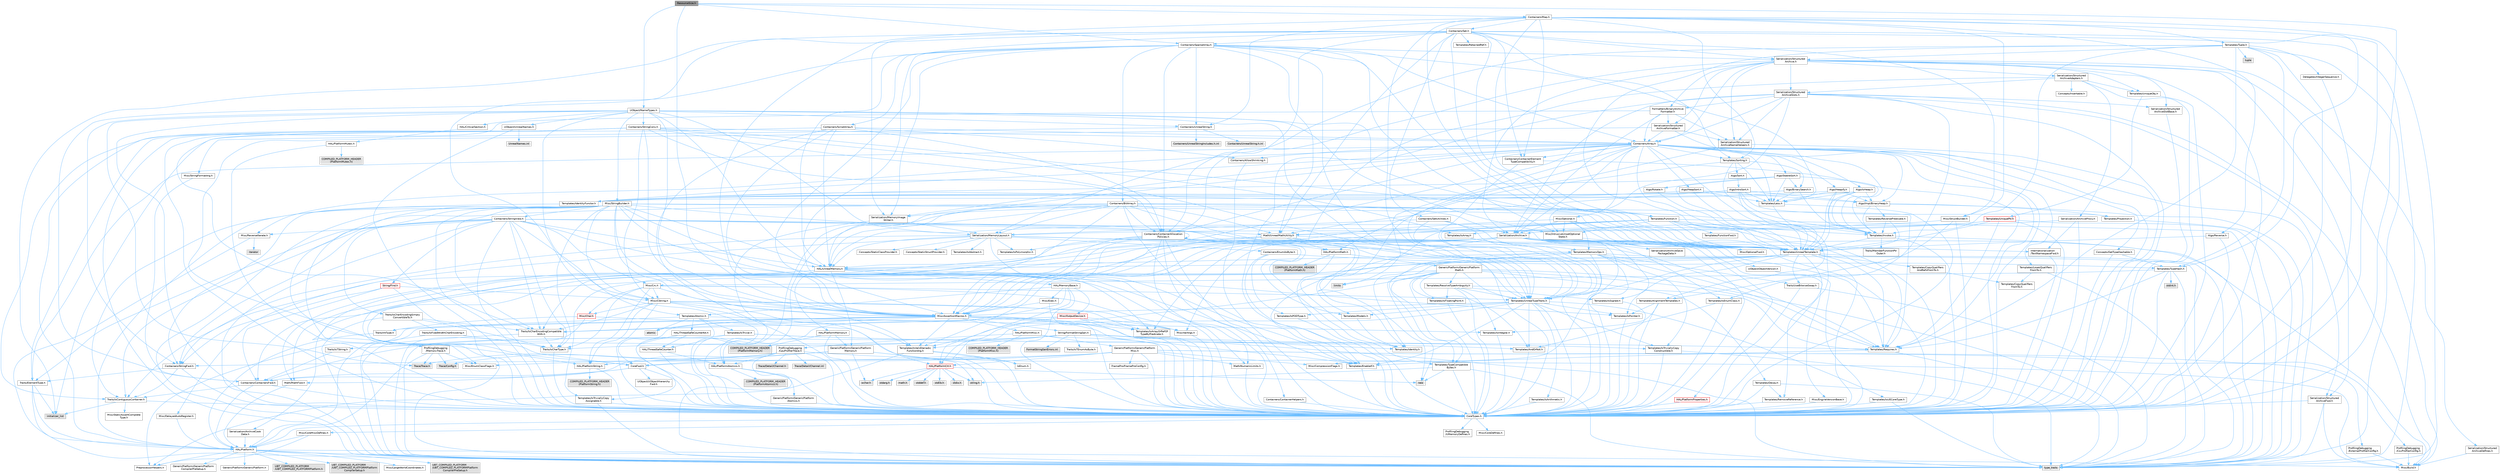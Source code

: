 digraph "ResourceSize.h"
{
 // INTERACTIVE_SVG=YES
 // LATEX_PDF_SIZE
  bgcolor="transparent";
  edge [fontname=Helvetica,fontsize=10,labelfontname=Helvetica,labelfontsize=10];
  node [fontname=Helvetica,fontsize=10,shape=box,height=0.2,width=0.4];
  Node1 [id="Node000001",label="ResourceSize.h",height=0.2,width=0.4,color="gray40", fillcolor="grey60", style="filled", fontcolor="black",tooltip=" "];
  Node1 -> Node2 [id="edge1_Node000001_Node000002",color="steelblue1",style="solid",tooltip=" "];
  Node2 [id="Node000002",label="Containers/Map.h",height=0.2,width=0.4,color="grey40", fillcolor="white", style="filled",URL="$df/d79/Map_8h.html",tooltip=" "];
  Node2 -> Node3 [id="edge2_Node000002_Node000003",color="steelblue1",style="solid",tooltip=" "];
  Node3 [id="Node000003",label="CoreTypes.h",height=0.2,width=0.4,color="grey40", fillcolor="white", style="filled",URL="$dc/dec/CoreTypes_8h.html",tooltip=" "];
  Node3 -> Node4 [id="edge3_Node000003_Node000004",color="steelblue1",style="solid",tooltip=" "];
  Node4 [id="Node000004",label="HAL/Platform.h",height=0.2,width=0.4,color="grey40", fillcolor="white", style="filled",URL="$d9/dd0/Platform_8h.html",tooltip=" "];
  Node4 -> Node5 [id="edge4_Node000004_Node000005",color="steelblue1",style="solid",tooltip=" "];
  Node5 [id="Node000005",label="Misc/Build.h",height=0.2,width=0.4,color="grey40", fillcolor="white", style="filled",URL="$d3/dbb/Build_8h.html",tooltip=" "];
  Node4 -> Node6 [id="edge5_Node000004_Node000006",color="steelblue1",style="solid",tooltip=" "];
  Node6 [id="Node000006",label="Misc/LargeWorldCoordinates.h",height=0.2,width=0.4,color="grey40", fillcolor="white", style="filled",URL="$d2/dcb/LargeWorldCoordinates_8h.html",tooltip=" "];
  Node4 -> Node7 [id="edge6_Node000004_Node000007",color="steelblue1",style="solid",tooltip=" "];
  Node7 [id="Node000007",label="type_traits",height=0.2,width=0.4,color="grey60", fillcolor="#E0E0E0", style="filled",tooltip=" "];
  Node4 -> Node8 [id="edge7_Node000004_Node000008",color="steelblue1",style="solid",tooltip=" "];
  Node8 [id="Node000008",label="PreprocessorHelpers.h",height=0.2,width=0.4,color="grey40", fillcolor="white", style="filled",URL="$db/ddb/PreprocessorHelpers_8h.html",tooltip=" "];
  Node4 -> Node9 [id="edge8_Node000004_Node000009",color="steelblue1",style="solid",tooltip=" "];
  Node9 [id="Node000009",label="UBT_COMPILED_PLATFORM\l/UBT_COMPILED_PLATFORMPlatform\lCompilerPreSetup.h",height=0.2,width=0.4,color="grey60", fillcolor="#E0E0E0", style="filled",tooltip=" "];
  Node4 -> Node10 [id="edge9_Node000004_Node000010",color="steelblue1",style="solid",tooltip=" "];
  Node10 [id="Node000010",label="GenericPlatform/GenericPlatform\lCompilerPreSetup.h",height=0.2,width=0.4,color="grey40", fillcolor="white", style="filled",URL="$d9/dc8/GenericPlatformCompilerPreSetup_8h.html",tooltip=" "];
  Node4 -> Node11 [id="edge10_Node000004_Node000011",color="steelblue1",style="solid",tooltip=" "];
  Node11 [id="Node000011",label="GenericPlatform/GenericPlatform.h",height=0.2,width=0.4,color="grey40", fillcolor="white", style="filled",URL="$d6/d84/GenericPlatform_8h.html",tooltip=" "];
  Node4 -> Node12 [id="edge11_Node000004_Node000012",color="steelblue1",style="solid",tooltip=" "];
  Node12 [id="Node000012",label="UBT_COMPILED_PLATFORM\l/UBT_COMPILED_PLATFORMPlatform.h",height=0.2,width=0.4,color="grey60", fillcolor="#E0E0E0", style="filled",tooltip=" "];
  Node4 -> Node13 [id="edge12_Node000004_Node000013",color="steelblue1",style="solid",tooltip=" "];
  Node13 [id="Node000013",label="UBT_COMPILED_PLATFORM\l/UBT_COMPILED_PLATFORMPlatform\lCompilerSetup.h",height=0.2,width=0.4,color="grey60", fillcolor="#E0E0E0", style="filled",tooltip=" "];
  Node3 -> Node14 [id="edge13_Node000003_Node000014",color="steelblue1",style="solid",tooltip=" "];
  Node14 [id="Node000014",label="ProfilingDebugging\l/UMemoryDefines.h",height=0.2,width=0.4,color="grey40", fillcolor="white", style="filled",URL="$d2/da2/UMemoryDefines_8h.html",tooltip=" "];
  Node3 -> Node15 [id="edge14_Node000003_Node000015",color="steelblue1",style="solid",tooltip=" "];
  Node15 [id="Node000015",label="Misc/CoreMiscDefines.h",height=0.2,width=0.4,color="grey40", fillcolor="white", style="filled",URL="$da/d38/CoreMiscDefines_8h.html",tooltip=" "];
  Node15 -> Node4 [id="edge15_Node000015_Node000004",color="steelblue1",style="solid",tooltip=" "];
  Node15 -> Node8 [id="edge16_Node000015_Node000008",color="steelblue1",style="solid",tooltip=" "];
  Node3 -> Node16 [id="edge17_Node000003_Node000016",color="steelblue1",style="solid",tooltip=" "];
  Node16 [id="Node000016",label="Misc/CoreDefines.h",height=0.2,width=0.4,color="grey40", fillcolor="white", style="filled",URL="$d3/dd2/CoreDefines_8h.html",tooltip=" "];
  Node2 -> Node17 [id="edge18_Node000002_Node000017",color="steelblue1",style="solid",tooltip=" "];
  Node17 [id="Node000017",label="Algo/Reverse.h",height=0.2,width=0.4,color="grey40", fillcolor="white", style="filled",URL="$d5/d93/Reverse_8h.html",tooltip=" "];
  Node17 -> Node3 [id="edge19_Node000017_Node000003",color="steelblue1",style="solid",tooltip=" "];
  Node17 -> Node18 [id="edge20_Node000017_Node000018",color="steelblue1",style="solid",tooltip=" "];
  Node18 [id="Node000018",label="Templates/UnrealTemplate.h",height=0.2,width=0.4,color="grey40", fillcolor="white", style="filled",URL="$d4/d24/UnrealTemplate_8h.html",tooltip=" "];
  Node18 -> Node3 [id="edge21_Node000018_Node000003",color="steelblue1",style="solid",tooltip=" "];
  Node18 -> Node19 [id="edge22_Node000018_Node000019",color="steelblue1",style="solid",tooltip=" "];
  Node19 [id="Node000019",label="Templates/IsPointer.h",height=0.2,width=0.4,color="grey40", fillcolor="white", style="filled",URL="$d7/d05/IsPointer_8h.html",tooltip=" "];
  Node19 -> Node3 [id="edge23_Node000019_Node000003",color="steelblue1",style="solid",tooltip=" "];
  Node18 -> Node20 [id="edge24_Node000018_Node000020",color="steelblue1",style="solid",tooltip=" "];
  Node20 [id="Node000020",label="HAL/UnrealMemory.h",height=0.2,width=0.4,color="grey40", fillcolor="white", style="filled",URL="$d9/d96/UnrealMemory_8h.html",tooltip=" "];
  Node20 -> Node3 [id="edge25_Node000020_Node000003",color="steelblue1",style="solid",tooltip=" "];
  Node20 -> Node21 [id="edge26_Node000020_Node000021",color="steelblue1",style="solid",tooltip=" "];
  Node21 [id="Node000021",label="GenericPlatform/GenericPlatform\lMemory.h",height=0.2,width=0.4,color="grey40", fillcolor="white", style="filled",URL="$dd/d22/GenericPlatformMemory_8h.html",tooltip=" "];
  Node21 -> Node22 [id="edge27_Node000021_Node000022",color="steelblue1",style="solid",tooltip=" "];
  Node22 [id="Node000022",label="CoreFwd.h",height=0.2,width=0.4,color="grey40", fillcolor="white", style="filled",URL="$d1/d1e/CoreFwd_8h.html",tooltip=" "];
  Node22 -> Node3 [id="edge28_Node000022_Node000003",color="steelblue1",style="solid",tooltip=" "];
  Node22 -> Node23 [id="edge29_Node000022_Node000023",color="steelblue1",style="solid",tooltip=" "];
  Node23 [id="Node000023",label="Containers/ContainersFwd.h",height=0.2,width=0.4,color="grey40", fillcolor="white", style="filled",URL="$d4/d0a/ContainersFwd_8h.html",tooltip=" "];
  Node23 -> Node4 [id="edge30_Node000023_Node000004",color="steelblue1",style="solid",tooltip=" "];
  Node23 -> Node3 [id="edge31_Node000023_Node000003",color="steelblue1",style="solid",tooltip=" "];
  Node23 -> Node24 [id="edge32_Node000023_Node000024",color="steelblue1",style="solid",tooltip=" "];
  Node24 [id="Node000024",label="Traits/IsContiguousContainer.h",height=0.2,width=0.4,color="grey40", fillcolor="white", style="filled",URL="$d5/d3c/IsContiguousContainer_8h.html",tooltip=" "];
  Node24 -> Node3 [id="edge33_Node000024_Node000003",color="steelblue1",style="solid",tooltip=" "];
  Node24 -> Node25 [id="edge34_Node000024_Node000025",color="steelblue1",style="solid",tooltip=" "];
  Node25 [id="Node000025",label="Misc/StaticAssertComplete\lType.h",height=0.2,width=0.4,color="grey40", fillcolor="white", style="filled",URL="$d5/d4e/StaticAssertCompleteType_8h.html",tooltip=" "];
  Node24 -> Node26 [id="edge35_Node000024_Node000026",color="steelblue1",style="solid",tooltip=" "];
  Node26 [id="Node000026",label="initializer_list",height=0.2,width=0.4,color="grey60", fillcolor="#E0E0E0", style="filled",tooltip=" "];
  Node22 -> Node27 [id="edge36_Node000022_Node000027",color="steelblue1",style="solid",tooltip=" "];
  Node27 [id="Node000027",label="Math/MathFwd.h",height=0.2,width=0.4,color="grey40", fillcolor="white", style="filled",URL="$d2/d10/MathFwd_8h.html",tooltip=" "];
  Node27 -> Node4 [id="edge37_Node000027_Node000004",color="steelblue1",style="solid",tooltip=" "];
  Node22 -> Node28 [id="edge38_Node000022_Node000028",color="steelblue1",style="solid",tooltip=" "];
  Node28 [id="Node000028",label="UObject/UObjectHierarchy\lFwd.h",height=0.2,width=0.4,color="grey40", fillcolor="white", style="filled",URL="$d3/d13/UObjectHierarchyFwd_8h.html",tooltip=" "];
  Node21 -> Node3 [id="edge39_Node000021_Node000003",color="steelblue1",style="solid",tooltip=" "];
  Node21 -> Node29 [id="edge40_Node000021_Node000029",color="steelblue1",style="solid",tooltip=" "];
  Node29 [id="Node000029",label="HAL/PlatformString.h",height=0.2,width=0.4,color="grey40", fillcolor="white", style="filled",URL="$db/db5/PlatformString_8h.html",tooltip=" "];
  Node29 -> Node3 [id="edge41_Node000029_Node000003",color="steelblue1",style="solid",tooltip=" "];
  Node29 -> Node30 [id="edge42_Node000029_Node000030",color="steelblue1",style="solid",tooltip=" "];
  Node30 [id="Node000030",label="COMPILED_PLATFORM_HEADER\l(PlatformString.h)",height=0.2,width=0.4,color="grey60", fillcolor="#E0E0E0", style="filled",tooltip=" "];
  Node21 -> Node31 [id="edge43_Node000021_Node000031",color="steelblue1",style="solid",tooltip=" "];
  Node31 [id="Node000031",label="string.h",height=0.2,width=0.4,color="grey60", fillcolor="#E0E0E0", style="filled",tooltip=" "];
  Node21 -> Node32 [id="edge44_Node000021_Node000032",color="steelblue1",style="solid",tooltip=" "];
  Node32 [id="Node000032",label="wchar.h",height=0.2,width=0.4,color="grey60", fillcolor="#E0E0E0", style="filled",tooltip=" "];
  Node20 -> Node33 [id="edge45_Node000020_Node000033",color="steelblue1",style="solid",tooltip=" "];
  Node33 [id="Node000033",label="HAL/MemoryBase.h",height=0.2,width=0.4,color="grey40", fillcolor="white", style="filled",URL="$d6/d9f/MemoryBase_8h.html",tooltip=" "];
  Node33 -> Node3 [id="edge46_Node000033_Node000003",color="steelblue1",style="solid",tooltip=" "];
  Node33 -> Node34 [id="edge47_Node000033_Node000034",color="steelblue1",style="solid",tooltip=" "];
  Node34 [id="Node000034",label="HAL/PlatformAtomics.h",height=0.2,width=0.4,color="grey40", fillcolor="white", style="filled",URL="$d3/d36/PlatformAtomics_8h.html",tooltip=" "];
  Node34 -> Node3 [id="edge48_Node000034_Node000003",color="steelblue1",style="solid",tooltip=" "];
  Node34 -> Node35 [id="edge49_Node000034_Node000035",color="steelblue1",style="solid",tooltip=" "];
  Node35 [id="Node000035",label="GenericPlatform/GenericPlatform\lAtomics.h",height=0.2,width=0.4,color="grey40", fillcolor="white", style="filled",URL="$da/d72/GenericPlatformAtomics_8h.html",tooltip=" "];
  Node35 -> Node3 [id="edge50_Node000035_Node000003",color="steelblue1",style="solid",tooltip=" "];
  Node34 -> Node36 [id="edge51_Node000034_Node000036",color="steelblue1",style="solid",tooltip=" "];
  Node36 [id="Node000036",label="COMPILED_PLATFORM_HEADER\l(PlatformAtomics.h)",height=0.2,width=0.4,color="grey60", fillcolor="#E0E0E0", style="filled",tooltip=" "];
  Node33 -> Node37 [id="edge52_Node000033_Node000037",color="steelblue1",style="solid",tooltip=" "];
  Node37 [id="Node000037",label="HAL/PlatformCrt.h",height=0.2,width=0.4,color="red", fillcolor="#FFF0F0", style="filled",URL="$d8/d75/PlatformCrt_8h.html",tooltip=" "];
  Node37 -> Node38 [id="edge53_Node000037_Node000038",color="steelblue1",style="solid",tooltip=" "];
  Node38 [id="Node000038",label="new",height=0.2,width=0.4,color="grey60", fillcolor="#E0E0E0", style="filled",tooltip=" "];
  Node37 -> Node32 [id="edge54_Node000037_Node000032",color="steelblue1",style="solid",tooltip=" "];
  Node37 -> Node39 [id="edge55_Node000037_Node000039",color="steelblue1",style="solid",tooltip=" "];
  Node39 [id="Node000039",label="stddef.h",height=0.2,width=0.4,color="grey60", fillcolor="#E0E0E0", style="filled",tooltip=" "];
  Node37 -> Node40 [id="edge56_Node000037_Node000040",color="steelblue1",style="solid",tooltip=" "];
  Node40 [id="Node000040",label="stdlib.h",height=0.2,width=0.4,color="grey60", fillcolor="#E0E0E0", style="filled",tooltip=" "];
  Node37 -> Node41 [id="edge57_Node000037_Node000041",color="steelblue1",style="solid",tooltip=" "];
  Node41 [id="Node000041",label="stdio.h",height=0.2,width=0.4,color="grey60", fillcolor="#E0E0E0", style="filled",tooltip=" "];
  Node37 -> Node42 [id="edge58_Node000037_Node000042",color="steelblue1",style="solid",tooltip=" "];
  Node42 [id="Node000042",label="stdarg.h",height=0.2,width=0.4,color="grey60", fillcolor="#E0E0E0", style="filled",tooltip=" "];
  Node37 -> Node43 [id="edge59_Node000037_Node000043",color="steelblue1",style="solid",tooltip=" "];
  Node43 [id="Node000043",label="math.h",height=0.2,width=0.4,color="grey60", fillcolor="#E0E0E0", style="filled",tooltip=" "];
  Node37 -> Node31 [id="edge60_Node000037_Node000031",color="steelblue1",style="solid",tooltip=" "];
  Node33 -> Node45 [id="edge61_Node000033_Node000045",color="steelblue1",style="solid",tooltip=" "];
  Node45 [id="Node000045",label="Misc/Exec.h",height=0.2,width=0.4,color="grey40", fillcolor="white", style="filled",URL="$de/ddb/Exec_8h.html",tooltip=" "];
  Node45 -> Node3 [id="edge62_Node000045_Node000003",color="steelblue1",style="solid",tooltip=" "];
  Node45 -> Node46 [id="edge63_Node000045_Node000046",color="steelblue1",style="solid",tooltip=" "];
  Node46 [id="Node000046",label="Misc/AssertionMacros.h",height=0.2,width=0.4,color="grey40", fillcolor="white", style="filled",URL="$d0/dfa/AssertionMacros_8h.html",tooltip=" "];
  Node46 -> Node3 [id="edge64_Node000046_Node000003",color="steelblue1",style="solid",tooltip=" "];
  Node46 -> Node4 [id="edge65_Node000046_Node000004",color="steelblue1",style="solid",tooltip=" "];
  Node46 -> Node47 [id="edge66_Node000046_Node000047",color="steelblue1",style="solid",tooltip=" "];
  Node47 [id="Node000047",label="HAL/PlatformMisc.h",height=0.2,width=0.4,color="grey40", fillcolor="white", style="filled",URL="$d0/df5/PlatformMisc_8h.html",tooltip=" "];
  Node47 -> Node3 [id="edge67_Node000047_Node000003",color="steelblue1",style="solid",tooltip=" "];
  Node47 -> Node48 [id="edge68_Node000047_Node000048",color="steelblue1",style="solid",tooltip=" "];
  Node48 [id="Node000048",label="GenericPlatform/GenericPlatform\lMisc.h",height=0.2,width=0.4,color="grey40", fillcolor="white", style="filled",URL="$db/d9a/GenericPlatformMisc_8h.html",tooltip=" "];
  Node48 -> Node49 [id="edge69_Node000048_Node000049",color="steelblue1",style="solid",tooltip=" "];
  Node49 [id="Node000049",label="Containers/StringFwd.h",height=0.2,width=0.4,color="grey40", fillcolor="white", style="filled",URL="$df/d37/StringFwd_8h.html",tooltip=" "];
  Node49 -> Node3 [id="edge70_Node000049_Node000003",color="steelblue1",style="solid",tooltip=" "];
  Node49 -> Node50 [id="edge71_Node000049_Node000050",color="steelblue1",style="solid",tooltip=" "];
  Node50 [id="Node000050",label="Traits/ElementType.h",height=0.2,width=0.4,color="grey40", fillcolor="white", style="filled",URL="$d5/d4f/ElementType_8h.html",tooltip=" "];
  Node50 -> Node4 [id="edge72_Node000050_Node000004",color="steelblue1",style="solid",tooltip=" "];
  Node50 -> Node26 [id="edge73_Node000050_Node000026",color="steelblue1",style="solid",tooltip=" "];
  Node50 -> Node7 [id="edge74_Node000050_Node000007",color="steelblue1",style="solid",tooltip=" "];
  Node49 -> Node24 [id="edge75_Node000049_Node000024",color="steelblue1",style="solid",tooltip=" "];
  Node48 -> Node22 [id="edge76_Node000048_Node000022",color="steelblue1",style="solid",tooltip=" "];
  Node48 -> Node3 [id="edge77_Node000048_Node000003",color="steelblue1",style="solid",tooltip=" "];
  Node48 -> Node51 [id="edge78_Node000048_Node000051",color="steelblue1",style="solid",tooltip=" "];
  Node51 [id="Node000051",label="FramePro/FrameProConfig.h",height=0.2,width=0.4,color="grey40", fillcolor="white", style="filled",URL="$d7/d90/FrameProConfig_8h.html",tooltip=" "];
  Node48 -> Node37 [id="edge79_Node000048_Node000037",color="steelblue1",style="solid",tooltip=" "];
  Node48 -> Node52 [id="edge80_Node000048_Node000052",color="steelblue1",style="solid",tooltip=" "];
  Node52 [id="Node000052",label="Math/NumericLimits.h",height=0.2,width=0.4,color="grey40", fillcolor="white", style="filled",URL="$df/d1b/NumericLimits_8h.html",tooltip=" "];
  Node52 -> Node3 [id="edge81_Node000052_Node000003",color="steelblue1",style="solid",tooltip=" "];
  Node48 -> Node53 [id="edge82_Node000048_Node000053",color="steelblue1",style="solid",tooltip=" "];
  Node53 [id="Node000053",label="Misc/CompressionFlags.h",height=0.2,width=0.4,color="grey40", fillcolor="white", style="filled",URL="$d9/d76/CompressionFlags_8h.html",tooltip=" "];
  Node48 -> Node54 [id="edge83_Node000048_Node000054",color="steelblue1",style="solid",tooltip=" "];
  Node54 [id="Node000054",label="Misc/EnumClassFlags.h",height=0.2,width=0.4,color="grey40", fillcolor="white", style="filled",URL="$d8/de7/EnumClassFlags_8h.html",tooltip=" "];
  Node48 -> Node55 [id="edge84_Node000048_Node000055",color="steelblue1",style="solid",tooltip=" "];
  Node55 [id="Node000055",label="ProfilingDebugging\l/CsvProfilerConfig.h",height=0.2,width=0.4,color="grey40", fillcolor="white", style="filled",URL="$d3/d88/CsvProfilerConfig_8h.html",tooltip=" "];
  Node55 -> Node5 [id="edge85_Node000055_Node000005",color="steelblue1",style="solid",tooltip=" "];
  Node48 -> Node56 [id="edge86_Node000048_Node000056",color="steelblue1",style="solid",tooltip=" "];
  Node56 [id="Node000056",label="ProfilingDebugging\l/ExternalProfilerConfig.h",height=0.2,width=0.4,color="grey40", fillcolor="white", style="filled",URL="$d3/dbb/ExternalProfilerConfig_8h.html",tooltip=" "];
  Node56 -> Node5 [id="edge87_Node000056_Node000005",color="steelblue1",style="solid",tooltip=" "];
  Node47 -> Node57 [id="edge88_Node000047_Node000057",color="steelblue1",style="solid",tooltip=" "];
  Node57 [id="Node000057",label="COMPILED_PLATFORM_HEADER\l(PlatformMisc.h)",height=0.2,width=0.4,color="grey60", fillcolor="#E0E0E0", style="filled",tooltip=" "];
  Node47 -> Node58 [id="edge89_Node000047_Node000058",color="steelblue1",style="solid",tooltip=" "];
  Node58 [id="Node000058",label="ProfilingDebugging\l/CpuProfilerTrace.h",height=0.2,width=0.4,color="grey40", fillcolor="white", style="filled",URL="$da/dcb/CpuProfilerTrace_8h.html",tooltip=" "];
  Node58 -> Node3 [id="edge90_Node000058_Node000003",color="steelblue1",style="solid",tooltip=" "];
  Node58 -> Node23 [id="edge91_Node000058_Node000023",color="steelblue1",style="solid",tooltip=" "];
  Node58 -> Node34 [id="edge92_Node000058_Node000034",color="steelblue1",style="solid",tooltip=" "];
  Node58 -> Node8 [id="edge93_Node000058_Node000008",color="steelblue1",style="solid",tooltip=" "];
  Node58 -> Node5 [id="edge94_Node000058_Node000005",color="steelblue1",style="solid",tooltip=" "];
  Node58 -> Node59 [id="edge95_Node000058_Node000059",color="steelblue1",style="solid",tooltip=" "];
  Node59 [id="Node000059",label="Trace/Config.h",height=0.2,width=0.4,color="grey60", fillcolor="#E0E0E0", style="filled",tooltip=" "];
  Node58 -> Node60 [id="edge96_Node000058_Node000060",color="steelblue1",style="solid",tooltip=" "];
  Node60 [id="Node000060",label="Trace/Detail/Channel.h",height=0.2,width=0.4,color="grey60", fillcolor="#E0E0E0", style="filled",tooltip=" "];
  Node58 -> Node61 [id="edge97_Node000058_Node000061",color="steelblue1",style="solid",tooltip=" "];
  Node61 [id="Node000061",label="Trace/Detail/Channel.inl",height=0.2,width=0.4,color="grey60", fillcolor="#E0E0E0", style="filled",tooltip=" "];
  Node58 -> Node62 [id="edge98_Node000058_Node000062",color="steelblue1",style="solid",tooltip=" "];
  Node62 [id="Node000062",label="Trace/Trace.h",height=0.2,width=0.4,color="grey60", fillcolor="#E0E0E0", style="filled",tooltip=" "];
  Node46 -> Node8 [id="edge99_Node000046_Node000008",color="steelblue1",style="solid",tooltip=" "];
  Node46 -> Node63 [id="edge100_Node000046_Node000063",color="steelblue1",style="solid",tooltip=" "];
  Node63 [id="Node000063",label="Templates/EnableIf.h",height=0.2,width=0.4,color="grey40", fillcolor="white", style="filled",URL="$d7/d60/EnableIf_8h.html",tooltip=" "];
  Node63 -> Node3 [id="edge101_Node000063_Node000003",color="steelblue1",style="solid",tooltip=" "];
  Node46 -> Node64 [id="edge102_Node000046_Node000064",color="steelblue1",style="solid",tooltip=" "];
  Node64 [id="Node000064",label="Templates/IsArrayOrRefOf\lTypeByPredicate.h",height=0.2,width=0.4,color="grey40", fillcolor="white", style="filled",URL="$d6/da1/IsArrayOrRefOfTypeByPredicate_8h.html",tooltip=" "];
  Node64 -> Node3 [id="edge103_Node000064_Node000003",color="steelblue1",style="solid",tooltip=" "];
  Node46 -> Node65 [id="edge104_Node000046_Node000065",color="steelblue1",style="solid",tooltip=" "];
  Node65 [id="Node000065",label="Templates/IsValidVariadic\lFunctionArg.h",height=0.2,width=0.4,color="grey40", fillcolor="white", style="filled",URL="$d0/dc8/IsValidVariadicFunctionArg_8h.html",tooltip=" "];
  Node65 -> Node3 [id="edge105_Node000065_Node000003",color="steelblue1",style="solid",tooltip=" "];
  Node65 -> Node66 [id="edge106_Node000065_Node000066",color="steelblue1",style="solid",tooltip=" "];
  Node66 [id="Node000066",label="IsEnum.h",height=0.2,width=0.4,color="grey40", fillcolor="white", style="filled",URL="$d4/de5/IsEnum_8h.html",tooltip=" "];
  Node65 -> Node7 [id="edge107_Node000065_Node000007",color="steelblue1",style="solid",tooltip=" "];
  Node46 -> Node67 [id="edge108_Node000046_Node000067",color="steelblue1",style="solid",tooltip=" "];
  Node67 [id="Node000067",label="Traits/IsCharEncodingCompatible\lWith.h",height=0.2,width=0.4,color="grey40", fillcolor="white", style="filled",URL="$df/dd1/IsCharEncodingCompatibleWith_8h.html",tooltip=" "];
  Node67 -> Node7 [id="edge109_Node000067_Node000007",color="steelblue1",style="solid",tooltip=" "];
  Node67 -> Node68 [id="edge110_Node000067_Node000068",color="steelblue1",style="solid",tooltip=" "];
  Node68 [id="Node000068",label="Traits/IsCharType.h",height=0.2,width=0.4,color="grey40", fillcolor="white", style="filled",URL="$db/d51/IsCharType_8h.html",tooltip=" "];
  Node68 -> Node3 [id="edge111_Node000068_Node000003",color="steelblue1",style="solid",tooltip=" "];
  Node46 -> Node69 [id="edge112_Node000046_Node000069",color="steelblue1",style="solid",tooltip=" "];
  Node69 [id="Node000069",label="Misc/VarArgs.h",height=0.2,width=0.4,color="grey40", fillcolor="white", style="filled",URL="$d5/d6f/VarArgs_8h.html",tooltip=" "];
  Node69 -> Node3 [id="edge113_Node000069_Node000003",color="steelblue1",style="solid",tooltip=" "];
  Node46 -> Node70 [id="edge114_Node000046_Node000070",color="steelblue1",style="solid",tooltip=" "];
  Node70 [id="Node000070",label="String/FormatStringSan.h",height=0.2,width=0.4,color="grey40", fillcolor="white", style="filled",URL="$d3/d8b/FormatStringSan_8h.html",tooltip=" "];
  Node70 -> Node7 [id="edge115_Node000070_Node000007",color="steelblue1",style="solid",tooltip=" "];
  Node70 -> Node3 [id="edge116_Node000070_Node000003",color="steelblue1",style="solid",tooltip=" "];
  Node70 -> Node71 [id="edge117_Node000070_Node000071",color="steelblue1",style="solid",tooltip=" "];
  Node71 [id="Node000071",label="Templates/Requires.h",height=0.2,width=0.4,color="grey40", fillcolor="white", style="filled",URL="$dc/d96/Requires_8h.html",tooltip=" "];
  Node71 -> Node63 [id="edge118_Node000071_Node000063",color="steelblue1",style="solid",tooltip=" "];
  Node71 -> Node7 [id="edge119_Node000071_Node000007",color="steelblue1",style="solid",tooltip=" "];
  Node70 -> Node72 [id="edge120_Node000070_Node000072",color="steelblue1",style="solid",tooltip=" "];
  Node72 [id="Node000072",label="Templates/Identity.h",height=0.2,width=0.4,color="grey40", fillcolor="white", style="filled",URL="$d0/dd5/Identity_8h.html",tooltip=" "];
  Node70 -> Node65 [id="edge121_Node000070_Node000065",color="steelblue1",style="solid",tooltip=" "];
  Node70 -> Node68 [id="edge122_Node000070_Node000068",color="steelblue1",style="solid",tooltip=" "];
  Node70 -> Node73 [id="edge123_Node000070_Node000073",color="steelblue1",style="solid",tooltip=" "];
  Node73 [id="Node000073",label="Traits/IsTEnumAsByte.h",height=0.2,width=0.4,color="grey40", fillcolor="white", style="filled",URL="$d1/de6/IsTEnumAsByte_8h.html",tooltip=" "];
  Node70 -> Node74 [id="edge124_Node000070_Node000074",color="steelblue1",style="solid",tooltip=" "];
  Node74 [id="Node000074",label="Traits/IsTString.h",height=0.2,width=0.4,color="grey40", fillcolor="white", style="filled",URL="$d0/df8/IsTString_8h.html",tooltip=" "];
  Node74 -> Node23 [id="edge125_Node000074_Node000023",color="steelblue1",style="solid",tooltip=" "];
  Node70 -> Node23 [id="edge126_Node000070_Node000023",color="steelblue1",style="solid",tooltip=" "];
  Node70 -> Node75 [id="edge127_Node000070_Node000075",color="steelblue1",style="solid",tooltip=" "];
  Node75 [id="Node000075",label="FormatStringSanErrors.inl",height=0.2,width=0.4,color="grey60", fillcolor="#E0E0E0", style="filled",tooltip=" "];
  Node46 -> Node76 [id="edge128_Node000046_Node000076",color="steelblue1",style="solid",tooltip=" "];
  Node76 [id="Node000076",label="atomic",height=0.2,width=0.4,color="grey60", fillcolor="#E0E0E0", style="filled",tooltip=" "];
  Node33 -> Node77 [id="edge129_Node000033_Node000077",color="steelblue1",style="solid",tooltip=" "];
  Node77 [id="Node000077",label="Misc/OutputDevice.h",height=0.2,width=0.4,color="red", fillcolor="#FFF0F0", style="filled",URL="$d7/d32/OutputDevice_8h.html",tooltip=" "];
  Node77 -> Node22 [id="edge130_Node000077_Node000022",color="steelblue1",style="solid",tooltip=" "];
  Node77 -> Node3 [id="edge131_Node000077_Node000003",color="steelblue1",style="solid",tooltip=" "];
  Node77 -> Node69 [id="edge132_Node000077_Node000069",color="steelblue1",style="solid",tooltip=" "];
  Node77 -> Node64 [id="edge133_Node000077_Node000064",color="steelblue1",style="solid",tooltip=" "];
  Node77 -> Node65 [id="edge134_Node000077_Node000065",color="steelblue1",style="solid",tooltip=" "];
  Node77 -> Node67 [id="edge135_Node000077_Node000067",color="steelblue1",style="solid",tooltip=" "];
  Node33 -> Node79 [id="edge136_Node000033_Node000079",color="steelblue1",style="solid",tooltip=" "];
  Node79 [id="Node000079",label="Templates/Atomic.h",height=0.2,width=0.4,color="grey40", fillcolor="white", style="filled",URL="$d3/d91/Atomic_8h.html",tooltip=" "];
  Node79 -> Node80 [id="edge137_Node000079_Node000080",color="steelblue1",style="solid",tooltip=" "];
  Node80 [id="Node000080",label="HAL/ThreadSafeCounter.h",height=0.2,width=0.4,color="grey40", fillcolor="white", style="filled",URL="$dc/dc9/ThreadSafeCounter_8h.html",tooltip=" "];
  Node80 -> Node3 [id="edge138_Node000080_Node000003",color="steelblue1",style="solid",tooltip=" "];
  Node80 -> Node34 [id="edge139_Node000080_Node000034",color="steelblue1",style="solid",tooltip=" "];
  Node79 -> Node81 [id="edge140_Node000079_Node000081",color="steelblue1",style="solid",tooltip=" "];
  Node81 [id="Node000081",label="HAL/ThreadSafeCounter64.h",height=0.2,width=0.4,color="grey40", fillcolor="white", style="filled",URL="$d0/d12/ThreadSafeCounter64_8h.html",tooltip=" "];
  Node81 -> Node3 [id="edge141_Node000081_Node000003",color="steelblue1",style="solid",tooltip=" "];
  Node81 -> Node80 [id="edge142_Node000081_Node000080",color="steelblue1",style="solid",tooltip=" "];
  Node79 -> Node82 [id="edge143_Node000079_Node000082",color="steelblue1",style="solid",tooltip=" "];
  Node82 [id="Node000082",label="Templates/IsIntegral.h",height=0.2,width=0.4,color="grey40", fillcolor="white", style="filled",URL="$da/d64/IsIntegral_8h.html",tooltip=" "];
  Node82 -> Node3 [id="edge144_Node000082_Node000003",color="steelblue1",style="solid",tooltip=" "];
  Node79 -> Node83 [id="edge145_Node000079_Node000083",color="steelblue1",style="solid",tooltip=" "];
  Node83 [id="Node000083",label="Templates/IsTrivial.h",height=0.2,width=0.4,color="grey40", fillcolor="white", style="filled",URL="$da/d4c/IsTrivial_8h.html",tooltip=" "];
  Node83 -> Node84 [id="edge146_Node000083_Node000084",color="steelblue1",style="solid",tooltip=" "];
  Node84 [id="Node000084",label="Templates/AndOrNot.h",height=0.2,width=0.4,color="grey40", fillcolor="white", style="filled",URL="$db/d0a/AndOrNot_8h.html",tooltip=" "];
  Node84 -> Node3 [id="edge147_Node000084_Node000003",color="steelblue1",style="solid",tooltip=" "];
  Node83 -> Node85 [id="edge148_Node000083_Node000085",color="steelblue1",style="solid",tooltip=" "];
  Node85 [id="Node000085",label="Templates/IsTriviallyCopy\lConstructible.h",height=0.2,width=0.4,color="grey40", fillcolor="white", style="filled",URL="$d3/d78/IsTriviallyCopyConstructible_8h.html",tooltip=" "];
  Node85 -> Node3 [id="edge149_Node000085_Node000003",color="steelblue1",style="solid",tooltip=" "];
  Node85 -> Node7 [id="edge150_Node000085_Node000007",color="steelblue1",style="solid",tooltip=" "];
  Node83 -> Node86 [id="edge151_Node000083_Node000086",color="steelblue1",style="solid",tooltip=" "];
  Node86 [id="Node000086",label="Templates/IsTriviallyCopy\lAssignable.h",height=0.2,width=0.4,color="grey40", fillcolor="white", style="filled",URL="$d2/df2/IsTriviallyCopyAssignable_8h.html",tooltip=" "];
  Node86 -> Node3 [id="edge152_Node000086_Node000003",color="steelblue1",style="solid",tooltip=" "];
  Node86 -> Node7 [id="edge153_Node000086_Node000007",color="steelblue1",style="solid",tooltip=" "];
  Node83 -> Node7 [id="edge154_Node000083_Node000007",color="steelblue1",style="solid",tooltip=" "];
  Node79 -> Node87 [id="edge155_Node000079_Node000087",color="steelblue1",style="solid",tooltip=" "];
  Node87 [id="Node000087",label="Traits/IntType.h",height=0.2,width=0.4,color="grey40", fillcolor="white", style="filled",URL="$d7/deb/IntType_8h.html",tooltip=" "];
  Node87 -> Node4 [id="edge156_Node000087_Node000004",color="steelblue1",style="solid",tooltip=" "];
  Node79 -> Node76 [id="edge157_Node000079_Node000076",color="steelblue1",style="solid",tooltip=" "];
  Node20 -> Node88 [id="edge158_Node000020_Node000088",color="steelblue1",style="solid",tooltip=" "];
  Node88 [id="Node000088",label="HAL/PlatformMemory.h",height=0.2,width=0.4,color="grey40", fillcolor="white", style="filled",URL="$de/d68/PlatformMemory_8h.html",tooltip=" "];
  Node88 -> Node3 [id="edge159_Node000088_Node000003",color="steelblue1",style="solid",tooltip=" "];
  Node88 -> Node21 [id="edge160_Node000088_Node000021",color="steelblue1",style="solid",tooltip=" "];
  Node88 -> Node89 [id="edge161_Node000088_Node000089",color="steelblue1",style="solid",tooltip=" "];
  Node89 [id="Node000089",label="COMPILED_PLATFORM_HEADER\l(PlatformMemory.h)",height=0.2,width=0.4,color="grey60", fillcolor="#E0E0E0", style="filled",tooltip=" "];
  Node20 -> Node90 [id="edge162_Node000020_Node000090",color="steelblue1",style="solid",tooltip=" "];
  Node90 [id="Node000090",label="ProfilingDebugging\l/MemoryTrace.h",height=0.2,width=0.4,color="grey40", fillcolor="white", style="filled",URL="$da/dd7/MemoryTrace_8h.html",tooltip=" "];
  Node90 -> Node4 [id="edge163_Node000090_Node000004",color="steelblue1",style="solid",tooltip=" "];
  Node90 -> Node54 [id="edge164_Node000090_Node000054",color="steelblue1",style="solid",tooltip=" "];
  Node90 -> Node59 [id="edge165_Node000090_Node000059",color="steelblue1",style="solid",tooltip=" "];
  Node90 -> Node62 [id="edge166_Node000090_Node000062",color="steelblue1",style="solid",tooltip=" "];
  Node20 -> Node19 [id="edge167_Node000020_Node000019",color="steelblue1",style="solid",tooltip=" "];
  Node18 -> Node91 [id="edge168_Node000018_Node000091",color="steelblue1",style="solid",tooltip=" "];
  Node91 [id="Node000091",label="Templates/CopyQualifiers\lAndRefsFromTo.h",height=0.2,width=0.4,color="grey40", fillcolor="white", style="filled",URL="$d3/db3/CopyQualifiersAndRefsFromTo_8h.html",tooltip=" "];
  Node91 -> Node92 [id="edge169_Node000091_Node000092",color="steelblue1",style="solid",tooltip=" "];
  Node92 [id="Node000092",label="Templates/CopyQualifiers\lFromTo.h",height=0.2,width=0.4,color="grey40", fillcolor="white", style="filled",URL="$d5/db4/CopyQualifiersFromTo_8h.html",tooltip=" "];
  Node18 -> Node93 [id="edge170_Node000018_Node000093",color="steelblue1",style="solid",tooltip=" "];
  Node93 [id="Node000093",label="Templates/UnrealTypeTraits.h",height=0.2,width=0.4,color="grey40", fillcolor="white", style="filled",URL="$d2/d2d/UnrealTypeTraits_8h.html",tooltip=" "];
  Node93 -> Node3 [id="edge171_Node000093_Node000003",color="steelblue1",style="solid",tooltip=" "];
  Node93 -> Node19 [id="edge172_Node000093_Node000019",color="steelblue1",style="solid",tooltip=" "];
  Node93 -> Node46 [id="edge173_Node000093_Node000046",color="steelblue1",style="solid",tooltip=" "];
  Node93 -> Node84 [id="edge174_Node000093_Node000084",color="steelblue1",style="solid",tooltip=" "];
  Node93 -> Node63 [id="edge175_Node000093_Node000063",color="steelblue1",style="solid",tooltip=" "];
  Node93 -> Node94 [id="edge176_Node000093_Node000094",color="steelblue1",style="solid",tooltip=" "];
  Node94 [id="Node000094",label="Templates/IsArithmetic.h",height=0.2,width=0.4,color="grey40", fillcolor="white", style="filled",URL="$d2/d5d/IsArithmetic_8h.html",tooltip=" "];
  Node94 -> Node3 [id="edge177_Node000094_Node000003",color="steelblue1",style="solid",tooltip=" "];
  Node93 -> Node66 [id="edge178_Node000093_Node000066",color="steelblue1",style="solid",tooltip=" "];
  Node93 -> Node95 [id="edge179_Node000093_Node000095",color="steelblue1",style="solid",tooltip=" "];
  Node95 [id="Node000095",label="Templates/Models.h",height=0.2,width=0.4,color="grey40", fillcolor="white", style="filled",URL="$d3/d0c/Models_8h.html",tooltip=" "];
  Node95 -> Node72 [id="edge180_Node000095_Node000072",color="steelblue1",style="solid",tooltip=" "];
  Node93 -> Node96 [id="edge181_Node000093_Node000096",color="steelblue1",style="solid",tooltip=" "];
  Node96 [id="Node000096",label="Templates/IsPODType.h",height=0.2,width=0.4,color="grey40", fillcolor="white", style="filled",URL="$d7/db1/IsPODType_8h.html",tooltip=" "];
  Node96 -> Node3 [id="edge182_Node000096_Node000003",color="steelblue1",style="solid",tooltip=" "];
  Node93 -> Node97 [id="edge183_Node000093_Node000097",color="steelblue1",style="solid",tooltip=" "];
  Node97 [id="Node000097",label="Templates/IsUECoreType.h",height=0.2,width=0.4,color="grey40", fillcolor="white", style="filled",URL="$d1/db8/IsUECoreType_8h.html",tooltip=" "];
  Node97 -> Node3 [id="edge184_Node000097_Node000003",color="steelblue1",style="solid",tooltip=" "];
  Node97 -> Node7 [id="edge185_Node000097_Node000007",color="steelblue1",style="solid",tooltip=" "];
  Node93 -> Node85 [id="edge186_Node000093_Node000085",color="steelblue1",style="solid",tooltip=" "];
  Node18 -> Node98 [id="edge187_Node000018_Node000098",color="steelblue1",style="solid",tooltip=" "];
  Node98 [id="Node000098",label="Templates/RemoveReference.h",height=0.2,width=0.4,color="grey40", fillcolor="white", style="filled",URL="$da/dbe/RemoveReference_8h.html",tooltip=" "];
  Node98 -> Node3 [id="edge188_Node000098_Node000003",color="steelblue1",style="solid",tooltip=" "];
  Node18 -> Node71 [id="edge189_Node000018_Node000071",color="steelblue1",style="solid",tooltip=" "];
  Node18 -> Node99 [id="edge190_Node000018_Node000099",color="steelblue1",style="solid",tooltip=" "];
  Node99 [id="Node000099",label="Templates/TypeCompatible\lBytes.h",height=0.2,width=0.4,color="grey40", fillcolor="white", style="filled",URL="$df/d0a/TypeCompatibleBytes_8h.html",tooltip=" "];
  Node99 -> Node3 [id="edge191_Node000099_Node000003",color="steelblue1",style="solid",tooltip=" "];
  Node99 -> Node31 [id="edge192_Node000099_Node000031",color="steelblue1",style="solid",tooltip=" "];
  Node99 -> Node38 [id="edge193_Node000099_Node000038",color="steelblue1",style="solid",tooltip=" "];
  Node99 -> Node7 [id="edge194_Node000099_Node000007",color="steelblue1",style="solid",tooltip=" "];
  Node18 -> Node72 [id="edge195_Node000018_Node000072",color="steelblue1",style="solid",tooltip=" "];
  Node18 -> Node24 [id="edge196_Node000018_Node000024",color="steelblue1",style="solid",tooltip=" "];
  Node18 -> Node100 [id="edge197_Node000018_Node000100",color="steelblue1",style="solid",tooltip=" "];
  Node100 [id="Node000100",label="Traits/UseBitwiseSwap.h",height=0.2,width=0.4,color="grey40", fillcolor="white", style="filled",URL="$db/df3/UseBitwiseSwap_8h.html",tooltip=" "];
  Node100 -> Node3 [id="edge198_Node000100_Node000003",color="steelblue1",style="solid",tooltip=" "];
  Node100 -> Node7 [id="edge199_Node000100_Node000007",color="steelblue1",style="solid",tooltip=" "];
  Node18 -> Node7 [id="edge200_Node000018_Node000007",color="steelblue1",style="solid",tooltip=" "];
  Node2 -> Node101 [id="edge201_Node000002_Node000101",color="steelblue1",style="solid",tooltip=" "];
  Node101 [id="Node000101",label="Containers/ContainerElement\lTypeCompatibility.h",height=0.2,width=0.4,color="grey40", fillcolor="white", style="filled",URL="$df/ddf/ContainerElementTypeCompatibility_8h.html",tooltip=" "];
  Node101 -> Node3 [id="edge202_Node000101_Node000003",color="steelblue1",style="solid",tooltip=" "];
  Node101 -> Node93 [id="edge203_Node000101_Node000093",color="steelblue1",style="solid",tooltip=" "];
  Node2 -> Node102 [id="edge204_Node000002_Node000102",color="steelblue1",style="solid",tooltip=" "];
  Node102 [id="Node000102",label="Containers/Set.h",height=0.2,width=0.4,color="grey40", fillcolor="white", style="filled",URL="$d4/d45/Set_8h.html",tooltip=" "];
  Node102 -> Node103 [id="edge205_Node000102_Node000103",color="steelblue1",style="solid",tooltip=" "];
  Node103 [id="Node000103",label="Containers/ContainerAllocation\lPolicies.h",height=0.2,width=0.4,color="grey40", fillcolor="white", style="filled",URL="$d7/dff/ContainerAllocationPolicies_8h.html",tooltip=" "];
  Node103 -> Node3 [id="edge206_Node000103_Node000003",color="steelblue1",style="solid",tooltip=" "];
  Node103 -> Node104 [id="edge207_Node000103_Node000104",color="steelblue1",style="solid",tooltip=" "];
  Node104 [id="Node000104",label="Containers/ContainerHelpers.h",height=0.2,width=0.4,color="grey40", fillcolor="white", style="filled",URL="$d7/d33/ContainerHelpers_8h.html",tooltip=" "];
  Node104 -> Node3 [id="edge208_Node000104_Node000003",color="steelblue1",style="solid",tooltip=" "];
  Node103 -> Node103 [id="edge209_Node000103_Node000103",color="steelblue1",style="solid",tooltip=" "];
  Node103 -> Node105 [id="edge210_Node000103_Node000105",color="steelblue1",style="solid",tooltip=" "];
  Node105 [id="Node000105",label="HAL/PlatformMath.h",height=0.2,width=0.4,color="grey40", fillcolor="white", style="filled",URL="$dc/d53/PlatformMath_8h.html",tooltip=" "];
  Node105 -> Node3 [id="edge211_Node000105_Node000003",color="steelblue1",style="solid",tooltip=" "];
  Node105 -> Node106 [id="edge212_Node000105_Node000106",color="steelblue1",style="solid",tooltip=" "];
  Node106 [id="Node000106",label="GenericPlatform/GenericPlatform\lMath.h",height=0.2,width=0.4,color="grey40", fillcolor="white", style="filled",URL="$d5/d79/GenericPlatformMath_8h.html",tooltip=" "];
  Node106 -> Node3 [id="edge213_Node000106_Node000003",color="steelblue1",style="solid",tooltip=" "];
  Node106 -> Node23 [id="edge214_Node000106_Node000023",color="steelblue1",style="solid",tooltip=" "];
  Node106 -> Node37 [id="edge215_Node000106_Node000037",color="steelblue1",style="solid",tooltip=" "];
  Node106 -> Node84 [id="edge216_Node000106_Node000084",color="steelblue1",style="solid",tooltip=" "];
  Node106 -> Node107 [id="edge217_Node000106_Node000107",color="steelblue1",style="solid",tooltip=" "];
  Node107 [id="Node000107",label="Templates/Decay.h",height=0.2,width=0.4,color="grey40", fillcolor="white", style="filled",URL="$dd/d0f/Decay_8h.html",tooltip=" "];
  Node107 -> Node3 [id="edge218_Node000107_Node000003",color="steelblue1",style="solid",tooltip=" "];
  Node107 -> Node98 [id="edge219_Node000107_Node000098",color="steelblue1",style="solid",tooltip=" "];
  Node107 -> Node7 [id="edge220_Node000107_Node000007",color="steelblue1",style="solid",tooltip=" "];
  Node106 -> Node108 [id="edge221_Node000106_Node000108",color="steelblue1",style="solid",tooltip=" "];
  Node108 [id="Node000108",label="Templates/IsFloatingPoint.h",height=0.2,width=0.4,color="grey40", fillcolor="white", style="filled",URL="$d3/d11/IsFloatingPoint_8h.html",tooltip=" "];
  Node108 -> Node3 [id="edge222_Node000108_Node000003",color="steelblue1",style="solid",tooltip=" "];
  Node106 -> Node93 [id="edge223_Node000106_Node000093",color="steelblue1",style="solid",tooltip=" "];
  Node106 -> Node71 [id="edge224_Node000106_Node000071",color="steelblue1",style="solid",tooltip=" "];
  Node106 -> Node109 [id="edge225_Node000106_Node000109",color="steelblue1",style="solid",tooltip=" "];
  Node109 [id="Node000109",label="Templates/ResolveTypeAmbiguity.h",height=0.2,width=0.4,color="grey40", fillcolor="white", style="filled",URL="$df/d1f/ResolveTypeAmbiguity_8h.html",tooltip=" "];
  Node109 -> Node3 [id="edge226_Node000109_Node000003",color="steelblue1",style="solid",tooltip=" "];
  Node109 -> Node108 [id="edge227_Node000109_Node000108",color="steelblue1",style="solid",tooltip=" "];
  Node109 -> Node93 [id="edge228_Node000109_Node000093",color="steelblue1",style="solid",tooltip=" "];
  Node109 -> Node110 [id="edge229_Node000109_Node000110",color="steelblue1",style="solid",tooltip=" "];
  Node110 [id="Node000110",label="Templates/IsSigned.h",height=0.2,width=0.4,color="grey40", fillcolor="white", style="filled",URL="$d8/dd8/IsSigned_8h.html",tooltip=" "];
  Node110 -> Node3 [id="edge230_Node000110_Node000003",color="steelblue1",style="solid",tooltip=" "];
  Node109 -> Node82 [id="edge231_Node000109_Node000082",color="steelblue1",style="solid",tooltip=" "];
  Node109 -> Node71 [id="edge232_Node000109_Node000071",color="steelblue1",style="solid",tooltip=" "];
  Node106 -> Node99 [id="edge233_Node000106_Node000099",color="steelblue1",style="solid",tooltip=" "];
  Node106 -> Node111 [id="edge234_Node000106_Node000111",color="steelblue1",style="solid",tooltip=" "];
  Node111 [id="Node000111",label="limits",height=0.2,width=0.4,color="grey60", fillcolor="#E0E0E0", style="filled",tooltip=" "];
  Node106 -> Node7 [id="edge235_Node000106_Node000007",color="steelblue1",style="solid",tooltip=" "];
  Node105 -> Node112 [id="edge236_Node000105_Node000112",color="steelblue1",style="solid",tooltip=" "];
  Node112 [id="Node000112",label="COMPILED_PLATFORM_HEADER\l(PlatformMath.h)",height=0.2,width=0.4,color="grey60", fillcolor="#E0E0E0", style="filled",tooltip=" "];
  Node103 -> Node20 [id="edge237_Node000103_Node000020",color="steelblue1",style="solid",tooltip=" "];
  Node103 -> Node52 [id="edge238_Node000103_Node000052",color="steelblue1",style="solid",tooltip=" "];
  Node103 -> Node46 [id="edge239_Node000103_Node000046",color="steelblue1",style="solid",tooltip=" "];
  Node103 -> Node113 [id="edge240_Node000103_Node000113",color="steelblue1",style="solid",tooltip=" "];
  Node113 [id="Node000113",label="Templates/IsPolymorphic.h",height=0.2,width=0.4,color="grey40", fillcolor="white", style="filled",URL="$dc/d20/IsPolymorphic_8h.html",tooltip=" "];
  Node103 -> Node114 [id="edge241_Node000103_Node000114",color="steelblue1",style="solid",tooltip=" "];
  Node114 [id="Node000114",label="Templates/MemoryOps.h",height=0.2,width=0.4,color="grey40", fillcolor="white", style="filled",URL="$db/dea/MemoryOps_8h.html",tooltip=" "];
  Node114 -> Node3 [id="edge242_Node000114_Node000003",color="steelblue1",style="solid",tooltip=" "];
  Node114 -> Node20 [id="edge243_Node000114_Node000020",color="steelblue1",style="solid",tooltip=" "];
  Node114 -> Node86 [id="edge244_Node000114_Node000086",color="steelblue1",style="solid",tooltip=" "];
  Node114 -> Node85 [id="edge245_Node000114_Node000085",color="steelblue1",style="solid",tooltip=" "];
  Node114 -> Node71 [id="edge246_Node000114_Node000071",color="steelblue1",style="solid",tooltip=" "];
  Node114 -> Node93 [id="edge247_Node000114_Node000093",color="steelblue1",style="solid",tooltip=" "];
  Node114 -> Node100 [id="edge248_Node000114_Node000100",color="steelblue1",style="solid",tooltip=" "];
  Node114 -> Node38 [id="edge249_Node000114_Node000038",color="steelblue1",style="solid",tooltip=" "];
  Node114 -> Node7 [id="edge250_Node000114_Node000007",color="steelblue1",style="solid",tooltip=" "];
  Node103 -> Node99 [id="edge251_Node000103_Node000099",color="steelblue1",style="solid",tooltip=" "];
  Node103 -> Node7 [id="edge252_Node000103_Node000007",color="steelblue1",style="solid",tooltip=" "];
  Node102 -> Node101 [id="edge253_Node000102_Node000101",color="steelblue1",style="solid",tooltip=" "];
  Node102 -> Node115 [id="edge254_Node000102_Node000115",color="steelblue1",style="solid",tooltip=" "];
  Node115 [id="Node000115",label="Containers/SetUtilities.h",height=0.2,width=0.4,color="grey40", fillcolor="white", style="filled",URL="$dc/de5/SetUtilities_8h.html",tooltip=" "];
  Node115 -> Node3 [id="edge255_Node000115_Node000003",color="steelblue1",style="solid",tooltip=" "];
  Node115 -> Node116 [id="edge256_Node000115_Node000116",color="steelblue1",style="solid",tooltip=" "];
  Node116 [id="Node000116",label="Serialization/MemoryLayout.h",height=0.2,width=0.4,color="grey40", fillcolor="white", style="filled",URL="$d7/d66/MemoryLayout_8h.html",tooltip=" "];
  Node116 -> Node117 [id="edge257_Node000116_Node000117",color="steelblue1",style="solid",tooltip=" "];
  Node117 [id="Node000117",label="Concepts/StaticClassProvider.h",height=0.2,width=0.4,color="grey40", fillcolor="white", style="filled",URL="$dd/d83/StaticClassProvider_8h.html",tooltip=" "];
  Node116 -> Node118 [id="edge258_Node000116_Node000118",color="steelblue1",style="solid",tooltip=" "];
  Node118 [id="Node000118",label="Concepts/StaticStructProvider.h",height=0.2,width=0.4,color="grey40", fillcolor="white", style="filled",URL="$d5/d77/StaticStructProvider_8h.html",tooltip=" "];
  Node116 -> Node119 [id="edge259_Node000116_Node000119",color="steelblue1",style="solid",tooltip=" "];
  Node119 [id="Node000119",label="Containers/EnumAsByte.h",height=0.2,width=0.4,color="grey40", fillcolor="white", style="filled",URL="$d6/d9a/EnumAsByte_8h.html",tooltip=" "];
  Node119 -> Node3 [id="edge260_Node000119_Node000003",color="steelblue1",style="solid",tooltip=" "];
  Node119 -> Node96 [id="edge261_Node000119_Node000096",color="steelblue1",style="solid",tooltip=" "];
  Node119 -> Node120 [id="edge262_Node000119_Node000120",color="steelblue1",style="solid",tooltip=" "];
  Node120 [id="Node000120",label="Templates/TypeHash.h",height=0.2,width=0.4,color="grey40", fillcolor="white", style="filled",URL="$d1/d62/TypeHash_8h.html",tooltip=" "];
  Node120 -> Node3 [id="edge263_Node000120_Node000003",color="steelblue1",style="solid",tooltip=" "];
  Node120 -> Node71 [id="edge264_Node000120_Node000071",color="steelblue1",style="solid",tooltip=" "];
  Node120 -> Node121 [id="edge265_Node000120_Node000121",color="steelblue1",style="solid",tooltip=" "];
  Node121 [id="Node000121",label="Misc/Crc.h",height=0.2,width=0.4,color="grey40", fillcolor="white", style="filled",URL="$d4/dd2/Crc_8h.html",tooltip=" "];
  Node121 -> Node3 [id="edge266_Node000121_Node000003",color="steelblue1",style="solid",tooltip=" "];
  Node121 -> Node29 [id="edge267_Node000121_Node000029",color="steelblue1",style="solid",tooltip=" "];
  Node121 -> Node46 [id="edge268_Node000121_Node000046",color="steelblue1",style="solid",tooltip=" "];
  Node121 -> Node122 [id="edge269_Node000121_Node000122",color="steelblue1",style="solid",tooltip=" "];
  Node122 [id="Node000122",label="Misc/CString.h",height=0.2,width=0.4,color="grey40", fillcolor="white", style="filled",URL="$d2/d49/CString_8h.html",tooltip=" "];
  Node122 -> Node3 [id="edge270_Node000122_Node000003",color="steelblue1",style="solid",tooltip=" "];
  Node122 -> Node37 [id="edge271_Node000122_Node000037",color="steelblue1",style="solid",tooltip=" "];
  Node122 -> Node29 [id="edge272_Node000122_Node000029",color="steelblue1",style="solid",tooltip=" "];
  Node122 -> Node46 [id="edge273_Node000122_Node000046",color="steelblue1",style="solid",tooltip=" "];
  Node122 -> Node123 [id="edge274_Node000122_Node000123",color="steelblue1",style="solid",tooltip=" "];
  Node123 [id="Node000123",label="Misc/Char.h",height=0.2,width=0.4,color="red", fillcolor="#FFF0F0", style="filled",URL="$d0/d58/Char_8h.html",tooltip=" "];
  Node123 -> Node3 [id="edge275_Node000123_Node000003",color="steelblue1",style="solid",tooltip=" "];
  Node123 -> Node87 [id="edge276_Node000123_Node000087",color="steelblue1",style="solid",tooltip=" "];
  Node123 -> Node7 [id="edge277_Node000123_Node000007",color="steelblue1",style="solid",tooltip=" "];
  Node122 -> Node69 [id="edge278_Node000122_Node000069",color="steelblue1",style="solid",tooltip=" "];
  Node122 -> Node64 [id="edge279_Node000122_Node000064",color="steelblue1",style="solid",tooltip=" "];
  Node122 -> Node65 [id="edge280_Node000122_Node000065",color="steelblue1",style="solid",tooltip=" "];
  Node122 -> Node67 [id="edge281_Node000122_Node000067",color="steelblue1",style="solid",tooltip=" "];
  Node121 -> Node123 [id="edge282_Node000121_Node000123",color="steelblue1",style="solid",tooltip=" "];
  Node121 -> Node93 [id="edge283_Node000121_Node000093",color="steelblue1",style="solid",tooltip=" "];
  Node121 -> Node68 [id="edge284_Node000121_Node000068",color="steelblue1",style="solid",tooltip=" "];
  Node120 -> Node126 [id="edge285_Node000120_Node000126",color="steelblue1",style="solid",tooltip=" "];
  Node126 [id="Node000126",label="stdint.h",height=0.2,width=0.4,color="grey60", fillcolor="#E0E0E0", style="filled",tooltip=" "];
  Node120 -> Node7 [id="edge286_Node000120_Node000007",color="steelblue1",style="solid",tooltip=" "];
  Node116 -> Node49 [id="edge287_Node000116_Node000049",color="steelblue1",style="solid",tooltip=" "];
  Node116 -> Node20 [id="edge288_Node000116_Node000020",color="steelblue1",style="solid",tooltip=" "];
  Node116 -> Node127 [id="edge289_Node000116_Node000127",color="steelblue1",style="solid",tooltip=" "];
  Node127 [id="Node000127",label="Misc/DelayedAutoRegister.h",height=0.2,width=0.4,color="grey40", fillcolor="white", style="filled",URL="$d1/dda/DelayedAutoRegister_8h.html",tooltip=" "];
  Node127 -> Node4 [id="edge290_Node000127_Node000004",color="steelblue1",style="solid",tooltip=" "];
  Node116 -> Node63 [id="edge291_Node000116_Node000063",color="steelblue1",style="solid",tooltip=" "];
  Node116 -> Node128 [id="edge292_Node000116_Node000128",color="steelblue1",style="solid",tooltip=" "];
  Node128 [id="Node000128",label="Templates/IsAbstract.h",height=0.2,width=0.4,color="grey40", fillcolor="white", style="filled",URL="$d8/db7/IsAbstract_8h.html",tooltip=" "];
  Node116 -> Node113 [id="edge293_Node000116_Node000113",color="steelblue1",style="solid",tooltip=" "];
  Node116 -> Node95 [id="edge294_Node000116_Node000095",color="steelblue1",style="solid",tooltip=" "];
  Node116 -> Node18 [id="edge295_Node000116_Node000018",color="steelblue1",style="solid",tooltip=" "];
  Node115 -> Node114 [id="edge296_Node000115_Node000114",color="steelblue1",style="solid",tooltip=" "];
  Node115 -> Node93 [id="edge297_Node000115_Node000093",color="steelblue1",style="solid",tooltip=" "];
  Node102 -> Node129 [id="edge298_Node000102_Node000129",color="steelblue1",style="solid",tooltip=" "];
  Node129 [id="Node000129",label="Containers/SparseArray.h",height=0.2,width=0.4,color="grey40", fillcolor="white", style="filled",URL="$d5/dbf/SparseArray_8h.html",tooltip=" "];
  Node129 -> Node3 [id="edge299_Node000129_Node000003",color="steelblue1",style="solid",tooltip=" "];
  Node129 -> Node46 [id="edge300_Node000129_Node000046",color="steelblue1",style="solid",tooltip=" "];
  Node129 -> Node20 [id="edge301_Node000129_Node000020",color="steelblue1",style="solid",tooltip=" "];
  Node129 -> Node93 [id="edge302_Node000129_Node000093",color="steelblue1",style="solid",tooltip=" "];
  Node129 -> Node18 [id="edge303_Node000129_Node000018",color="steelblue1",style="solid",tooltip=" "];
  Node129 -> Node103 [id="edge304_Node000129_Node000103",color="steelblue1",style="solid",tooltip=" "];
  Node129 -> Node130 [id="edge305_Node000129_Node000130",color="steelblue1",style="solid",tooltip=" "];
  Node130 [id="Node000130",label="Templates/Less.h",height=0.2,width=0.4,color="grey40", fillcolor="white", style="filled",URL="$de/dc8/Less_8h.html",tooltip=" "];
  Node130 -> Node3 [id="edge306_Node000130_Node000003",color="steelblue1",style="solid",tooltip=" "];
  Node130 -> Node18 [id="edge307_Node000130_Node000018",color="steelblue1",style="solid",tooltip=" "];
  Node129 -> Node131 [id="edge308_Node000129_Node000131",color="steelblue1",style="solid",tooltip=" "];
  Node131 [id="Node000131",label="Containers/Array.h",height=0.2,width=0.4,color="grey40", fillcolor="white", style="filled",URL="$df/dd0/Array_8h.html",tooltip=" "];
  Node131 -> Node3 [id="edge309_Node000131_Node000003",color="steelblue1",style="solid",tooltip=" "];
  Node131 -> Node46 [id="edge310_Node000131_Node000046",color="steelblue1",style="solid",tooltip=" "];
  Node131 -> Node132 [id="edge311_Node000131_Node000132",color="steelblue1",style="solid",tooltip=" "];
  Node132 [id="Node000132",label="Misc/IntrusiveUnsetOptional\lState.h",height=0.2,width=0.4,color="grey40", fillcolor="white", style="filled",URL="$d2/d0a/IntrusiveUnsetOptionalState_8h.html",tooltip=" "];
  Node132 -> Node133 [id="edge312_Node000132_Node000133",color="steelblue1",style="solid",tooltip=" "];
  Node133 [id="Node000133",label="Misc/OptionalFwd.h",height=0.2,width=0.4,color="grey40", fillcolor="white", style="filled",URL="$dc/d50/OptionalFwd_8h.html",tooltip=" "];
  Node131 -> Node134 [id="edge313_Node000131_Node000134",color="steelblue1",style="solid",tooltip=" "];
  Node134 [id="Node000134",label="Misc/ReverseIterate.h",height=0.2,width=0.4,color="grey40", fillcolor="white", style="filled",URL="$db/de3/ReverseIterate_8h.html",tooltip=" "];
  Node134 -> Node4 [id="edge314_Node000134_Node000004",color="steelblue1",style="solid",tooltip=" "];
  Node134 -> Node135 [id="edge315_Node000134_Node000135",color="steelblue1",style="solid",tooltip=" "];
  Node135 [id="Node000135",label="iterator",height=0.2,width=0.4,color="grey60", fillcolor="#E0E0E0", style="filled",tooltip=" "];
  Node131 -> Node20 [id="edge316_Node000131_Node000020",color="steelblue1",style="solid",tooltip=" "];
  Node131 -> Node93 [id="edge317_Node000131_Node000093",color="steelblue1",style="solid",tooltip=" "];
  Node131 -> Node18 [id="edge318_Node000131_Node000018",color="steelblue1",style="solid",tooltip=" "];
  Node131 -> Node136 [id="edge319_Node000131_Node000136",color="steelblue1",style="solid",tooltip=" "];
  Node136 [id="Node000136",label="Containers/AllowShrinking.h",height=0.2,width=0.4,color="grey40", fillcolor="white", style="filled",URL="$d7/d1a/AllowShrinking_8h.html",tooltip=" "];
  Node136 -> Node3 [id="edge320_Node000136_Node000003",color="steelblue1",style="solid",tooltip=" "];
  Node131 -> Node103 [id="edge321_Node000131_Node000103",color="steelblue1",style="solid",tooltip=" "];
  Node131 -> Node101 [id="edge322_Node000131_Node000101",color="steelblue1",style="solid",tooltip=" "];
  Node131 -> Node137 [id="edge323_Node000131_Node000137",color="steelblue1",style="solid",tooltip=" "];
  Node137 [id="Node000137",label="Serialization/Archive.h",height=0.2,width=0.4,color="grey40", fillcolor="white", style="filled",URL="$d7/d3b/Archive_8h.html",tooltip=" "];
  Node137 -> Node22 [id="edge324_Node000137_Node000022",color="steelblue1",style="solid",tooltip=" "];
  Node137 -> Node3 [id="edge325_Node000137_Node000003",color="steelblue1",style="solid",tooltip=" "];
  Node137 -> Node138 [id="edge326_Node000137_Node000138",color="steelblue1",style="solid",tooltip=" "];
  Node138 [id="Node000138",label="HAL/PlatformProperties.h",height=0.2,width=0.4,color="red", fillcolor="#FFF0F0", style="filled",URL="$d9/db0/PlatformProperties_8h.html",tooltip=" "];
  Node138 -> Node3 [id="edge327_Node000138_Node000003",color="steelblue1",style="solid",tooltip=" "];
  Node137 -> Node141 [id="edge328_Node000137_Node000141",color="steelblue1",style="solid",tooltip=" "];
  Node141 [id="Node000141",label="Internationalization\l/TextNamespaceFwd.h",height=0.2,width=0.4,color="grey40", fillcolor="white", style="filled",URL="$d8/d97/TextNamespaceFwd_8h.html",tooltip=" "];
  Node141 -> Node3 [id="edge329_Node000141_Node000003",color="steelblue1",style="solid",tooltip=" "];
  Node137 -> Node27 [id="edge330_Node000137_Node000027",color="steelblue1",style="solid",tooltip=" "];
  Node137 -> Node46 [id="edge331_Node000137_Node000046",color="steelblue1",style="solid",tooltip=" "];
  Node137 -> Node5 [id="edge332_Node000137_Node000005",color="steelblue1",style="solid",tooltip=" "];
  Node137 -> Node53 [id="edge333_Node000137_Node000053",color="steelblue1",style="solid",tooltip=" "];
  Node137 -> Node142 [id="edge334_Node000137_Node000142",color="steelblue1",style="solid",tooltip=" "];
  Node142 [id="Node000142",label="Misc/EngineVersionBase.h",height=0.2,width=0.4,color="grey40", fillcolor="white", style="filled",URL="$d5/d2b/EngineVersionBase_8h.html",tooltip=" "];
  Node142 -> Node3 [id="edge335_Node000142_Node000003",color="steelblue1",style="solid",tooltip=" "];
  Node137 -> Node69 [id="edge336_Node000137_Node000069",color="steelblue1",style="solid",tooltip=" "];
  Node137 -> Node143 [id="edge337_Node000137_Node000143",color="steelblue1",style="solid",tooltip=" "];
  Node143 [id="Node000143",label="Serialization/ArchiveCook\lData.h",height=0.2,width=0.4,color="grey40", fillcolor="white", style="filled",URL="$dc/db6/ArchiveCookData_8h.html",tooltip=" "];
  Node143 -> Node4 [id="edge338_Node000143_Node000004",color="steelblue1",style="solid",tooltip=" "];
  Node137 -> Node144 [id="edge339_Node000137_Node000144",color="steelblue1",style="solid",tooltip=" "];
  Node144 [id="Node000144",label="Serialization/ArchiveSave\lPackageData.h",height=0.2,width=0.4,color="grey40", fillcolor="white", style="filled",URL="$d1/d37/ArchiveSavePackageData_8h.html",tooltip=" "];
  Node137 -> Node63 [id="edge340_Node000137_Node000063",color="steelblue1",style="solid",tooltip=" "];
  Node137 -> Node64 [id="edge341_Node000137_Node000064",color="steelblue1",style="solid",tooltip=" "];
  Node137 -> Node145 [id="edge342_Node000137_Node000145",color="steelblue1",style="solid",tooltip=" "];
  Node145 [id="Node000145",label="Templates/IsEnumClass.h",height=0.2,width=0.4,color="grey40", fillcolor="white", style="filled",URL="$d7/d15/IsEnumClass_8h.html",tooltip=" "];
  Node145 -> Node3 [id="edge343_Node000145_Node000003",color="steelblue1",style="solid",tooltip=" "];
  Node145 -> Node84 [id="edge344_Node000145_Node000084",color="steelblue1",style="solid",tooltip=" "];
  Node137 -> Node110 [id="edge345_Node000137_Node000110",color="steelblue1",style="solid",tooltip=" "];
  Node137 -> Node65 [id="edge346_Node000137_Node000065",color="steelblue1",style="solid",tooltip=" "];
  Node137 -> Node18 [id="edge347_Node000137_Node000018",color="steelblue1",style="solid",tooltip=" "];
  Node137 -> Node67 [id="edge348_Node000137_Node000067",color="steelblue1",style="solid",tooltip=" "];
  Node137 -> Node146 [id="edge349_Node000137_Node000146",color="steelblue1",style="solid",tooltip=" "];
  Node146 [id="Node000146",label="UObject/ObjectVersion.h",height=0.2,width=0.4,color="grey40", fillcolor="white", style="filled",URL="$da/d63/ObjectVersion_8h.html",tooltip=" "];
  Node146 -> Node3 [id="edge350_Node000146_Node000003",color="steelblue1",style="solid",tooltip=" "];
  Node131 -> Node147 [id="edge351_Node000131_Node000147",color="steelblue1",style="solid",tooltip=" "];
  Node147 [id="Node000147",label="Serialization/MemoryImage\lWriter.h",height=0.2,width=0.4,color="grey40", fillcolor="white", style="filled",URL="$d0/d08/MemoryImageWriter_8h.html",tooltip=" "];
  Node147 -> Node3 [id="edge352_Node000147_Node000003",color="steelblue1",style="solid",tooltip=" "];
  Node147 -> Node116 [id="edge353_Node000147_Node000116",color="steelblue1",style="solid",tooltip=" "];
  Node131 -> Node148 [id="edge354_Node000131_Node000148",color="steelblue1",style="solid",tooltip=" "];
  Node148 [id="Node000148",label="Algo/Heapify.h",height=0.2,width=0.4,color="grey40", fillcolor="white", style="filled",URL="$d0/d2a/Heapify_8h.html",tooltip=" "];
  Node148 -> Node149 [id="edge355_Node000148_Node000149",color="steelblue1",style="solid",tooltip=" "];
  Node149 [id="Node000149",label="Algo/Impl/BinaryHeap.h",height=0.2,width=0.4,color="grey40", fillcolor="white", style="filled",URL="$d7/da3/Algo_2Impl_2BinaryHeap_8h.html",tooltip=" "];
  Node149 -> Node150 [id="edge356_Node000149_Node000150",color="steelblue1",style="solid",tooltip=" "];
  Node150 [id="Node000150",label="Templates/Invoke.h",height=0.2,width=0.4,color="grey40", fillcolor="white", style="filled",URL="$d7/deb/Invoke_8h.html",tooltip=" "];
  Node150 -> Node3 [id="edge357_Node000150_Node000003",color="steelblue1",style="solid",tooltip=" "];
  Node150 -> Node151 [id="edge358_Node000150_Node000151",color="steelblue1",style="solid",tooltip=" "];
  Node151 [id="Node000151",label="Traits/MemberFunctionPtr\lOuter.h",height=0.2,width=0.4,color="grey40", fillcolor="white", style="filled",URL="$db/da7/MemberFunctionPtrOuter_8h.html",tooltip=" "];
  Node150 -> Node18 [id="edge359_Node000150_Node000018",color="steelblue1",style="solid",tooltip=" "];
  Node150 -> Node7 [id="edge360_Node000150_Node000007",color="steelblue1",style="solid",tooltip=" "];
  Node149 -> Node152 [id="edge361_Node000149_Node000152",color="steelblue1",style="solid",tooltip=" "];
  Node152 [id="Node000152",label="Templates/Projection.h",height=0.2,width=0.4,color="grey40", fillcolor="white", style="filled",URL="$d7/df0/Projection_8h.html",tooltip=" "];
  Node152 -> Node7 [id="edge362_Node000152_Node000007",color="steelblue1",style="solid",tooltip=" "];
  Node149 -> Node153 [id="edge363_Node000149_Node000153",color="steelblue1",style="solid",tooltip=" "];
  Node153 [id="Node000153",label="Templates/ReversePredicate.h",height=0.2,width=0.4,color="grey40", fillcolor="white", style="filled",URL="$d8/d28/ReversePredicate_8h.html",tooltip=" "];
  Node153 -> Node150 [id="edge364_Node000153_Node000150",color="steelblue1",style="solid",tooltip=" "];
  Node153 -> Node18 [id="edge365_Node000153_Node000018",color="steelblue1",style="solid",tooltip=" "];
  Node149 -> Node7 [id="edge366_Node000149_Node000007",color="steelblue1",style="solid",tooltip=" "];
  Node148 -> Node154 [id="edge367_Node000148_Node000154",color="steelblue1",style="solid",tooltip=" "];
  Node154 [id="Node000154",label="Templates/IdentityFunctor.h",height=0.2,width=0.4,color="grey40", fillcolor="white", style="filled",URL="$d7/d2e/IdentityFunctor_8h.html",tooltip=" "];
  Node154 -> Node4 [id="edge368_Node000154_Node000004",color="steelblue1",style="solid",tooltip=" "];
  Node148 -> Node150 [id="edge369_Node000148_Node000150",color="steelblue1",style="solid",tooltip=" "];
  Node148 -> Node130 [id="edge370_Node000148_Node000130",color="steelblue1",style="solid",tooltip=" "];
  Node148 -> Node18 [id="edge371_Node000148_Node000018",color="steelblue1",style="solid",tooltip=" "];
  Node131 -> Node155 [id="edge372_Node000131_Node000155",color="steelblue1",style="solid",tooltip=" "];
  Node155 [id="Node000155",label="Algo/HeapSort.h",height=0.2,width=0.4,color="grey40", fillcolor="white", style="filled",URL="$d3/d92/HeapSort_8h.html",tooltip=" "];
  Node155 -> Node149 [id="edge373_Node000155_Node000149",color="steelblue1",style="solid",tooltip=" "];
  Node155 -> Node154 [id="edge374_Node000155_Node000154",color="steelblue1",style="solid",tooltip=" "];
  Node155 -> Node130 [id="edge375_Node000155_Node000130",color="steelblue1",style="solid",tooltip=" "];
  Node155 -> Node18 [id="edge376_Node000155_Node000018",color="steelblue1",style="solid",tooltip=" "];
  Node131 -> Node156 [id="edge377_Node000131_Node000156",color="steelblue1",style="solid",tooltip=" "];
  Node156 [id="Node000156",label="Algo/IsHeap.h",height=0.2,width=0.4,color="grey40", fillcolor="white", style="filled",URL="$de/d32/IsHeap_8h.html",tooltip=" "];
  Node156 -> Node149 [id="edge378_Node000156_Node000149",color="steelblue1",style="solid",tooltip=" "];
  Node156 -> Node154 [id="edge379_Node000156_Node000154",color="steelblue1",style="solid",tooltip=" "];
  Node156 -> Node150 [id="edge380_Node000156_Node000150",color="steelblue1",style="solid",tooltip=" "];
  Node156 -> Node130 [id="edge381_Node000156_Node000130",color="steelblue1",style="solid",tooltip=" "];
  Node156 -> Node18 [id="edge382_Node000156_Node000018",color="steelblue1",style="solid",tooltip=" "];
  Node131 -> Node149 [id="edge383_Node000131_Node000149",color="steelblue1",style="solid",tooltip=" "];
  Node131 -> Node157 [id="edge384_Node000131_Node000157",color="steelblue1",style="solid",tooltip=" "];
  Node157 [id="Node000157",label="Algo/StableSort.h",height=0.2,width=0.4,color="grey40", fillcolor="white", style="filled",URL="$d7/d3c/StableSort_8h.html",tooltip=" "];
  Node157 -> Node158 [id="edge385_Node000157_Node000158",color="steelblue1",style="solid",tooltip=" "];
  Node158 [id="Node000158",label="Algo/BinarySearch.h",height=0.2,width=0.4,color="grey40", fillcolor="white", style="filled",URL="$db/db4/BinarySearch_8h.html",tooltip=" "];
  Node158 -> Node154 [id="edge386_Node000158_Node000154",color="steelblue1",style="solid",tooltip=" "];
  Node158 -> Node150 [id="edge387_Node000158_Node000150",color="steelblue1",style="solid",tooltip=" "];
  Node158 -> Node130 [id="edge388_Node000158_Node000130",color="steelblue1",style="solid",tooltip=" "];
  Node157 -> Node159 [id="edge389_Node000157_Node000159",color="steelblue1",style="solid",tooltip=" "];
  Node159 [id="Node000159",label="Algo/Rotate.h",height=0.2,width=0.4,color="grey40", fillcolor="white", style="filled",URL="$dd/da7/Rotate_8h.html",tooltip=" "];
  Node159 -> Node18 [id="edge390_Node000159_Node000018",color="steelblue1",style="solid",tooltip=" "];
  Node157 -> Node154 [id="edge391_Node000157_Node000154",color="steelblue1",style="solid",tooltip=" "];
  Node157 -> Node150 [id="edge392_Node000157_Node000150",color="steelblue1",style="solid",tooltip=" "];
  Node157 -> Node130 [id="edge393_Node000157_Node000130",color="steelblue1",style="solid",tooltip=" "];
  Node157 -> Node18 [id="edge394_Node000157_Node000018",color="steelblue1",style="solid",tooltip=" "];
  Node131 -> Node160 [id="edge395_Node000131_Node000160",color="steelblue1",style="solid",tooltip=" "];
  Node160 [id="Node000160",label="Concepts/GetTypeHashable.h",height=0.2,width=0.4,color="grey40", fillcolor="white", style="filled",URL="$d3/da2/GetTypeHashable_8h.html",tooltip=" "];
  Node160 -> Node3 [id="edge396_Node000160_Node000003",color="steelblue1",style="solid",tooltip=" "];
  Node160 -> Node120 [id="edge397_Node000160_Node000120",color="steelblue1",style="solid",tooltip=" "];
  Node131 -> Node154 [id="edge398_Node000131_Node000154",color="steelblue1",style="solid",tooltip=" "];
  Node131 -> Node150 [id="edge399_Node000131_Node000150",color="steelblue1",style="solid",tooltip=" "];
  Node131 -> Node130 [id="edge400_Node000131_Node000130",color="steelblue1",style="solid",tooltip=" "];
  Node131 -> Node161 [id="edge401_Node000131_Node000161",color="steelblue1",style="solid",tooltip=" "];
  Node161 [id="Node000161",label="Templates/LosesQualifiers\lFromTo.h",height=0.2,width=0.4,color="grey40", fillcolor="white", style="filled",URL="$d2/db3/LosesQualifiersFromTo_8h.html",tooltip=" "];
  Node161 -> Node92 [id="edge402_Node000161_Node000092",color="steelblue1",style="solid",tooltip=" "];
  Node161 -> Node7 [id="edge403_Node000161_Node000007",color="steelblue1",style="solid",tooltip=" "];
  Node131 -> Node71 [id="edge404_Node000131_Node000071",color="steelblue1",style="solid",tooltip=" "];
  Node131 -> Node162 [id="edge405_Node000131_Node000162",color="steelblue1",style="solid",tooltip=" "];
  Node162 [id="Node000162",label="Templates/Sorting.h",height=0.2,width=0.4,color="grey40", fillcolor="white", style="filled",URL="$d3/d9e/Sorting_8h.html",tooltip=" "];
  Node162 -> Node3 [id="edge406_Node000162_Node000003",color="steelblue1",style="solid",tooltip=" "];
  Node162 -> Node158 [id="edge407_Node000162_Node000158",color="steelblue1",style="solid",tooltip=" "];
  Node162 -> Node163 [id="edge408_Node000162_Node000163",color="steelblue1",style="solid",tooltip=" "];
  Node163 [id="Node000163",label="Algo/Sort.h",height=0.2,width=0.4,color="grey40", fillcolor="white", style="filled",URL="$d1/d87/Sort_8h.html",tooltip=" "];
  Node163 -> Node164 [id="edge409_Node000163_Node000164",color="steelblue1",style="solid",tooltip=" "];
  Node164 [id="Node000164",label="Algo/IntroSort.h",height=0.2,width=0.4,color="grey40", fillcolor="white", style="filled",URL="$d3/db3/IntroSort_8h.html",tooltip=" "];
  Node164 -> Node149 [id="edge410_Node000164_Node000149",color="steelblue1",style="solid",tooltip=" "];
  Node164 -> Node165 [id="edge411_Node000164_Node000165",color="steelblue1",style="solid",tooltip=" "];
  Node165 [id="Node000165",label="Math/UnrealMathUtility.h",height=0.2,width=0.4,color="grey40", fillcolor="white", style="filled",URL="$db/db8/UnrealMathUtility_8h.html",tooltip=" "];
  Node165 -> Node3 [id="edge412_Node000165_Node000003",color="steelblue1",style="solid",tooltip=" "];
  Node165 -> Node46 [id="edge413_Node000165_Node000046",color="steelblue1",style="solid",tooltip=" "];
  Node165 -> Node105 [id="edge414_Node000165_Node000105",color="steelblue1",style="solid",tooltip=" "];
  Node165 -> Node27 [id="edge415_Node000165_Node000027",color="steelblue1",style="solid",tooltip=" "];
  Node165 -> Node72 [id="edge416_Node000165_Node000072",color="steelblue1",style="solid",tooltip=" "];
  Node165 -> Node71 [id="edge417_Node000165_Node000071",color="steelblue1",style="solid",tooltip=" "];
  Node164 -> Node154 [id="edge418_Node000164_Node000154",color="steelblue1",style="solid",tooltip=" "];
  Node164 -> Node150 [id="edge419_Node000164_Node000150",color="steelblue1",style="solid",tooltip=" "];
  Node164 -> Node152 [id="edge420_Node000164_Node000152",color="steelblue1",style="solid",tooltip=" "];
  Node164 -> Node130 [id="edge421_Node000164_Node000130",color="steelblue1",style="solid",tooltip=" "];
  Node164 -> Node18 [id="edge422_Node000164_Node000018",color="steelblue1",style="solid",tooltip=" "];
  Node162 -> Node105 [id="edge423_Node000162_Node000105",color="steelblue1",style="solid",tooltip=" "];
  Node162 -> Node130 [id="edge424_Node000162_Node000130",color="steelblue1",style="solid",tooltip=" "];
  Node131 -> Node166 [id="edge425_Node000131_Node000166",color="steelblue1",style="solid",tooltip=" "];
  Node166 [id="Node000166",label="Templates/AlignmentTemplates.h",height=0.2,width=0.4,color="grey40", fillcolor="white", style="filled",URL="$dd/d32/AlignmentTemplates_8h.html",tooltip=" "];
  Node166 -> Node3 [id="edge426_Node000166_Node000003",color="steelblue1",style="solid",tooltip=" "];
  Node166 -> Node82 [id="edge427_Node000166_Node000082",color="steelblue1",style="solid",tooltip=" "];
  Node166 -> Node19 [id="edge428_Node000166_Node000019",color="steelblue1",style="solid",tooltip=" "];
  Node131 -> Node50 [id="edge429_Node000131_Node000050",color="steelblue1",style="solid",tooltip=" "];
  Node131 -> Node111 [id="edge430_Node000131_Node000111",color="steelblue1",style="solid",tooltip=" "];
  Node131 -> Node7 [id="edge431_Node000131_Node000007",color="steelblue1",style="solid",tooltip=" "];
  Node129 -> Node165 [id="edge432_Node000129_Node000165",color="steelblue1",style="solid",tooltip=" "];
  Node129 -> Node167 [id="edge433_Node000129_Node000167",color="steelblue1",style="solid",tooltip=" "];
  Node167 [id="Node000167",label="Containers/ScriptArray.h",height=0.2,width=0.4,color="grey40", fillcolor="white", style="filled",URL="$dc/daf/ScriptArray_8h.html",tooltip=" "];
  Node167 -> Node3 [id="edge434_Node000167_Node000003",color="steelblue1",style="solid",tooltip=" "];
  Node167 -> Node46 [id="edge435_Node000167_Node000046",color="steelblue1",style="solid",tooltip=" "];
  Node167 -> Node20 [id="edge436_Node000167_Node000020",color="steelblue1",style="solid",tooltip=" "];
  Node167 -> Node136 [id="edge437_Node000167_Node000136",color="steelblue1",style="solid",tooltip=" "];
  Node167 -> Node103 [id="edge438_Node000167_Node000103",color="steelblue1",style="solid",tooltip=" "];
  Node167 -> Node131 [id="edge439_Node000167_Node000131",color="steelblue1",style="solid",tooltip=" "];
  Node167 -> Node26 [id="edge440_Node000167_Node000026",color="steelblue1",style="solid",tooltip=" "];
  Node129 -> Node168 [id="edge441_Node000129_Node000168",color="steelblue1",style="solid",tooltip=" "];
  Node168 [id="Node000168",label="Containers/BitArray.h",height=0.2,width=0.4,color="grey40", fillcolor="white", style="filled",URL="$d1/de4/BitArray_8h.html",tooltip=" "];
  Node168 -> Node103 [id="edge442_Node000168_Node000103",color="steelblue1",style="solid",tooltip=" "];
  Node168 -> Node3 [id="edge443_Node000168_Node000003",color="steelblue1",style="solid",tooltip=" "];
  Node168 -> Node34 [id="edge444_Node000168_Node000034",color="steelblue1",style="solid",tooltip=" "];
  Node168 -> Node20 [id="edge445_Node000168_Node000020",color="steelblue1",style="solid",tooltip=" "];
  Node168 -> Node165 [id="edge446_Node000168_Node000165",color="steelblue1",style="solid",tooltip=" "];
  Node168 -> Node46 [id="edge447_Node000168_Node000046",color="steelblue1",style="solid",tooltip=" "];
  Node168 -> Node54 [id="edge448_Node000168_Node000054",color="steelblue1",style="solid",tooltip=" "];
  Node168 -> Node137 [id="edge449_Node000168_Node000137",color="steelblue1",style="solid",tooltip=" "];
  Node168 -> Node147 [id="edge450_Node000168_Node000147",color="steelblue1",style="solid",tooltip=" "];
  Node168 -> Node116 [id="edge451_Node000168_Node000116",color="steelblue1",style="solid",tooltip=" "];
  Node168 -> Node63 [id="edge452_Node000168_Node000063",color="steelblue1",style="solid",tooltip=" "];
  Node168 -> Node150 [id="edge453_Node000168_Node000150",color="steelblue1",style="solid",tooltip=" "];
  Node168 -> Node18 [id="edge454_Node000168_Node000018",color="steelblue1",style="solid",tooltip=" "];
  Node168 -> Node93 [id="edge455_Node000168_Node000093",color="steelblue1",style="solid",tooltip=" "];
  Node129 -> Node169 [id="edge456_Node000129_Node000169",color="steelblue1",style="solid",tooltip=" "];
  Node169 [id="Node000169",label="Serialization/Structured\lArchive.h",height=0.2,width=0.4,color="grey40", fillcolor="white", style="filled",URL="$d9/d1e/StructuredArchive_8h.html",tooltip=" "];
  Node169 -> Node131 [id="edge457_Node000169_Node000131",color="steelblue1",style="solid",tooltip=" "];
  Node169 -> Node103 [id="edge458_Node000169_Node000103",color="steelblue1",style="solid",tooltip=" "];
  Node169 -> Node3 [id="edge459_Node000169_Node000003",color="steelblue1",style="solid",tooltip=" "];
  Node169 -> Node170 [id="edge460_Node000169_Node000170",color="steelblue1",style="solid",tooltip=" "];
  Node170 [id="Node000170",label="Formatters/BinaryArchive\lFormatter.h",height=0.2,width=0.4,color="grey40", fillcolor="white", style="filled",URL="$d2/d01/BinaryArchiveFormatter_8h.html",tooltip=" "];
  Node170 -> Node131 [id="edge461_Node000170_Node000131",color="steelblue1",style="solid",tooltip=" "];
  Node170 -> Node4 [id="edge462_Node000170_Node000004",color="steelblue1",style="solid",tooltip=" "];
  Node170 -> Node137 [id="edge463_Node000170_Node000137",color="steelblue1",style="solid",tooltip=" "];
  Node170 -> Node171 [id="edge464_Node000170_Node000171",color="steelblue1",style="solid",tooltip=" "];
  Node171 [id="Node000171",label="Serialization/Structured\lArchiveFormatter.h",height=0.2,width=0.4,color="grey40", fillcolor="white", style="filled",URL="$db/dfe/StructuredArchiveFormatter_8h.html",tooltip=" "];
  Node171 -> Node131 [id="edge465_Node000171_Node000131",color="steelblue1",style="solid",tooltip=" "];
  Node171 -> Node22 [id="edge466_Node000171_Node000022",color="steelblue1",style="solid",tooltip=" "];
  Node171 -> Node3 [id="edge467_Node000171_Node000003",color="steelblue1",style="solid",tooltip=" "];
  Node171 -> Node172 [id="edge468_Node000171_Node000172",color="steelblue1",style="solid",tooltip=" "];
  Node172 [id="Node000172",label="Serialization/Structured\lArchiveNameHelpers.h",height=0.2,width=0.4,color="grey40", fillcolor="white", style="filled",URL="$d0/d7b/StructuredArchiveNameHelpers_8h.html",tooltip=" "];
  Node172 -> Node3 [id="edge469_Node000172_Node000003",color="steelblue1",style="solid",tooltip=" "];
  Node172 -> Node72 [id="edge470_Node000172_Node000072",color="steelblue1",style="solid",tooltip=" "];
  Node170 -> Node172 [id="edge471_Node000170_Node000172",color="steelblue1",style="solid",tooltip=" "];
  Node169 -> Node5 [id="edge472_Node000169_Node000005",color="steelblue1",style="solid",tooltip=" "];
  Node169 -> Node137 [id="edge473_Node000169_Node000137",color="steelblue1",style="solid",tooltip=" "];
  Node169 -> Node173 [id="edge474_Node000169_Node000173",color="steelblue1",style="solid",tooltip=" "];
  Node173 [id="Node000173",label="Serialization/Structured\lArchiveAdapters.h",height=0.2,width=0.4,color="grey40", fillcolor="white", style="filled",URL="$d3/de1/StructuredArchiveAdapters_8h.html",tooltip=" "];
  Node173 -> Node3 [id="edge475_Node000173_Node000003",color="steelblue1",style="solid",tooltip=" "];
  Node173 -> Node174 [id="edge476_Node000173_Node000174",color="steelblue1",style="solid",tooltip=" "];
  Node174 [id="Node000174",label="Concepts/Insertable.h",height=0.2,width=0.4,color="grey40", fillcolor="white", style="filled",URL="$d8/d3b/Insertable_8h.html",tooltip=" "];
  Node173 -> Node95 [id="edge477_Node000173_Node000095",color="steelblue1",style="solid",tooltip=" "];
  Node173 -> Node175 [id="edge478_Node000173_Node000175",color="steelblue1",style="solid",tooltip=" "];
  Node175 [id="Node000175",label="Serialization/ArchiveProxy.h",height=0.2,width=0.4,color="grey40", fillcolor="white", style="filled",URL="$dc/dda/ArchiveProxy_8h.html",tooltip=" "];
  Node175 -> Node3 [id="edge479_Node000175_Node000003",color="steelblue1",style="solid",tooltip=" "];
  Node175 -> Node141 [id="edge480_Node000175_Node000141",color="steelblue1",style="solid",tooltip=" "];
  Node175 -> Node137 [id="edge481_Node000175_Node000137",color="steelblue1",style="solid",tooltip=" "];
  Node173 -> Node176 [id="edge482_Node000173_Node000176",color="steelblue1",style="solid",tooltip=" "];
  Node176 [id="Node000176",label="Serialization/Structured\lArchiveSlots.h",height=0.2,width=0.4,color="grey40", fillcolor="white", style="filled",URL="$d2/d87/StructuredArchiveSlots_8h.html",tooltip=" "];
  Node176 -> Node131 [id="edge483_Node000176_Node000131",color="steelblue1",style="solid",tooltip=" "];
  Node176 -> Node3 [id="edge484_Node000176_Node000003",color="steelblue1",style="solid",tooltip=" "];
  Node176 -> Node170 [id="edge485_Node000176_Node000170",color="steelblue1",style="solid",tooltip=" "];
  Node176 -> Node5 [id="edge486_Node000176_Node000005",color="steelblue1",style="solid",tooltip=" "];
  Node176 -> Node177 [id="edge487_Node000176_Node000177",color="steelblue1",style="solid",tooltip=" "];
  Node177 [id="Node000177",label="Misc/Optional.h",height=0.2,width=0.4,color="grey40", fillcolor="white", style="filled",URL="$d2/dae/Optional_8h.html",tooltip=" "];
  Node177 -> Node3 [id="edge488_Node000177_Node000003",color="steelblue1",style="solid",tooltip=" "];
  Node177 -> Node46 [id="edge489_Node000177_Node000046",color="steelblue1",style="solid",tooltip=" "];
  Node177 -> Node132 [id="edge490_Node000177_Node000132",color="steelblue1",style="solid",tooltip=" "];
  Node177 -> Node133 [id="edge491_Node000177_Node000133",color="steelblue1",style="solid",tooltip=" "];
  Node177 -> Node114 [id="edge492_Node000177_Node000114",color="steelblue1",style="solid",tooltip=" "];
  Node177 -> Node18 [id="edge493_Node000177_Node000018",color="steelblue1",style="solid",tooltip=" "];
  Node177 -> Node137 [id="edge494_Node000177_Node000137",color="steelblue1",style="solid",tooltip=" "];
  Node176 -> Node137 [id="edge495_Node000176_Node000137",color="steelblue1",style="solid",tooltip=" "];
  Node176 -> Node178 [id="edge496_Node000176_Node000178",color="steelblue1",style="solid",tooltip=" "];
  Node178 [id="Node000178",label="Serialization/Structured\lArchiveFwd.h",height=0.2,width=0.4,color="grey40", fillcolor="white", style="filled",URL="$d2/df9/StructuredArchiveFwd_8h.html",tooltip=" "];
  Node178 -> Node3 [id="edge497_Node000178_Node000003",color="steelblue1",style="solid",tooltip=" "];
  Node178 -> Node5 [id="edge498_Node000178_Node000005",color="steelblue1",style="solid",tooltip=" "];
  Node178 -> Node7 [id="edge499_Node000178_Node000007",color="steelblue1",style="solid",tooltip=" "];
  Node176 -> Node172 [id="edge500_Node000176_Node000172",color="steelblue1",style="solid",tooltip=" "];
  Node176 -> Node179 [id="edge501_Node000176_Node000179",color="steelblue1",style="solid",tooltip=" "];
  Node179 [id="Node000179",label="Serialization/Structured\lArchiveSlotBase.h",height=0.2,width=0.4,color="grey40", fillcolor="white", style="filled",URL="$d9/d9a/StructuredArchiveSlotBase_8h.html",tooltip=" "];
  Node179 -> Node3 [id="edge502_Node000179_Node000003",color="steelblue1",style="solid",tooltip=" "];
  Node176 -> Node63 [id="edge503_Node000176_Node000063",color="steelblue1",style="solid",tooltip=" "];
  Node176 -> Node145 [id="edge504_Node000176_Node000145",color="steelblue1",style="solid",tooltip=" "];
  Node173 -> Node180 [id="edge505_Node000173_Node000180",color="steelblue1",style="solid",tooltip=" "];
  Node180 [id="Node000180",label="Templates/UniqueObj.h",height=0.2,width=0.4,color="grey40", fillcolor="white", style="filled",URL="$da/d95/UniqueObj_8h.html",tooltip=" "];
  Node180 -> Node3 [id="edge506_Node000180_Node000003",color="steelblue1",style="solid",tooltip=" "];
  Node180 -> Node181 [id="edge507_Node000180_Node000181",color="steelblue1",style="solid",tooltip=" "];
  Node181 [id="Node000181",label="Templates/UniquePtr.h",height=0.2,width=0.4,color="red", fillcolor="#FFF0F0", style="filled",URL="$de/d1a/UniquePtr_8h.html",tooltip=" "];
  Node181 -> Node3 [id="edge508_Node000181_Node000003",color="steelblue1",style="solid",tooltip=" "];
  Node181 -> Node18 [id="edge509_Node000181_Node000018",color="steelblue1",style="solid",tooltip=" "];
  Node181 -> Node182 [id="edge510_Node000181_Node000182",color="steelblue1",style="solid",tooltip=" "];
  Node182 [id="Node000182",label="Templates/IsArray.h",height=0.2,width=0.4,color="grey40", fillcolor="white", style="filled",URL="$d8/d8d/IsArray_8h.html",tooltip=" "];
  Node182 -> Node3 [id="edge511_Node000182_Node000003",color="steelblue1",style="solid",tooltip=" "];
  Node181 -> Node71 [id="edge512_Node000181_Node000071",color="steelblue1",style="solid",tooltip=" "];
  Node181 -> Node116 [id="edge513_Node000181_Node000116",color="steelblue1",style="solid",tooltip=" "];
  Node181 -> Node7 [id="edge514_Node000181_Node000007",color="steelblue1",style="solid",tooltip=" "];
  Node169 -> Node184 [id="edge515_Node000169_Node000184",color="steelblue1",style="solid",tooltip=" "];
  Node184 [id="Node000184",label="Serialization/Structured\lArchiveDefines.h",height=0.2,width=0.4,color="grey40", fillcolor="white", style="filled",URL="$d3/d61/StructuredArchiveDefines_8h.html",tooltip=" "];
  Node184 -> Node5 [id="edge516_Node000184_Node000005",color="steelblue1",style="solid",tooltip=" "];
  Node169 -> Node171 [id="edge517_Node000169_Node000171",color="steelblue1",style="solid",tooltip=" "];
  Node169 -> Node178 [id="edge518_Node000169_Node000178",color="steelblue1",style="solid",tooltip=" "];
  Node169 -> Node172 [id="edge519_Node000169_Node000172",color="steelblue1",style="solid",tooltip=" "];
  Node169 -> Node179 [id="edge520_Node000169_Node000179",color="steelblue1",style="solid",tooltip=" "];
  Node169 -> Node176 [id="edge521_Node000169_Node000176",color="steelblue1",style="solid",tooltip=" "];
  Node169 -> Node180 [id="edge522_Node000169_Node000180",color="steelblue1",style="solid",tooltip=" "];
  Node129 -> Node147 [id="edge523_Node000129_Node000147",color="steelblue1",style="solid",tooltip=" "];
  Node129 -> Node185 [id="edge524_Node000129_Node000185",color="steelblue1",style="solid",tooltip=" "];
  Node185 [id="Node000185",label="Containers/UnrealString.h",height=0.2,width=0.4,color="grey40", fillcolor="white", style="filled",URL="$d5/dba/UnrealString_8h.html",tooltip=" "];
  Node185 -> Node186 [id="edge525_Node000185_Node000186",color="steelblue1",style="solid",tooltip=" "];
  Node186 [id="Node000186",label="Containers/UnrealStringIncludes.h.inl",height=0.2,width=0.4,color="grey60", fillcolor="#E0E0E0", style="filled",tooltip=" "];
  Node185 -> Node187 [id="edge526_Node000185_Node000187",color="steelblue1",style="solid",tooltip=" "];
  Node187 [id="Node000187",label="Containers/UnrealString.h.inl",height=0.2,width=0.4,color="grey60", fillcolor="#E0E0E0", style="filled",tooltip=" "];
  Node185 -> Node188 [id="edge527_Node000185_Node000188",color="steelblue1",style="solid",tooltip=" "];
  Node188 [id="Node000188",label="Misc/StringFormatArg.h",height=0.2,width=0.4,color="grey40", fillcolor="white", style="filled",URL="$d2/d16/StringFormatArg_8h.html",tooltip=" "];
  Node188 -> Node23 [id="edge528_Node000188_Node000023",color="steelblue1",style="solid",tooltip=" "];
  Node129 -> Node132 [id="edge529_Node000129_Node000132",color="steelblue1",style="solid",tooltip=" "];
  Node102 -> Node23 [id="edge530_Node000102_Node000023",color="steelblue1",style="solid",tooltip=" "];
  Node102 -> Node165 [id="edge531_Node000102_Node000165",color="steelblue1",style="solid",tooltip=" "];
  Node102 -> Node46 [id="edge532_Node000102_Node000046",color="steelblue1",style="solid",tooltip=" "];
  Node102 -> Node189 [id="edge533_Node000102_Node000189",color="steelblue1",style="solid",tooltip=" "];
  Node189 [id="Node000189",label="Misc/StructBuilder.h",height=0.2,width=0.4,color="grey40", fillcolor="white", style="filled",URL="$d9/db3/StructBuilder_8h.html",tooltip=" "];
  Node189 -> Node3 [id="edge534_Node000189_Node000003",color="steelblue1",style="solid",tooltip=" "];
  Node189 -> Node165 [id="edge535_Node000189_Node000165",color="steelblue1",style="solid",tooltip=" "];
  Node189 -> Node166 [id="edge536_Node000189_Node000166",color="steelblue1",style="solid",tooltip=" "];
  Node102 -> Node147 [id="edge537_Node000102_Node000147",color="steelblue1",style="solid",tooltip=" "];
  Node102 -> Node169 [id="edge538_Node000102_Node000169",color="steelblue1",style="solid",tooltip=" "];
  Node102 -> Node190 [id="edge539_Node000102_Node000190",color="steelblue1",style="solid",tooltip=" "];
  Node190 [id="Node000190",label="Templates/Function.h",height=0.2,width=0.4,color="grey40", fillcolor="white", style="filled",URL="$df/df5/Function_8h.html",tooltip=" "];
  Node190 -> Node3 [id="edge540_Node000190_Node000003",color="steelblue1",style="solid",tooltip=" "];
  Node190 -> Node46 [id="edge541_Node000190_Node000046",color="steelblue1",style="solid",tooltip=" "];
  Node190 -> Node132 [id="edge542_Node000190_Node000132",color="steelblue1",style="solid",tooltip=" "];
  Node190 -> Node20 [id="edge543_Node000190_Node000020",color="steelblue1",style="solid",tooltip=" "];
  Node190 -> Node191 [id="edge544_Node000190_Node000191",color="steelblue1",style="solid",tooltip=" "];
  Node191 [id="Node000191",label="Templates/FunctionFwd.h",height=0.2,width=0.4,color="grey40", fillcolor="white", style="filled",URL="$d6/d54/FunctionFwd_8h.html",tooltip=" "];
  Node190 -> Node93 [id="edge545_Node000190_Node000093",color="steelblue1",style="solid",tooltip=" "];
  Node190 -> Node150 [id="edge546_Node000190_Node000150",color="steelblue1",style="solid",tooltip=" "];
  Node190 -> Node18 [id="edge547_Node000190_Node000018",color="steelblue1",style="solid",tooltip=" "];
  Node190 -> Node71 [id="edge548_Node000190_Node000071",color="steelblue1",style="solid",tooltip=" "];
  Node190 -> Node165 [id="edge549_Node000190_Node000165",color="steelblue1",style="solid",tooltip=" "];
  Node190 -> Node38 [id="edge550_Node000190_Node000038",color="steelblue1",style="solid",tooltip=" "];
  Node190 -> Node7 [id="edge551_Node000190_Node000007",color="steelblue1",style="solid",tooltip=" "];
  Node102 -> Node192 [id="edge552_Node000102_Node000192",color="steelblue1",style="solid",tooltip=" "];
  Node192 [id="Node000192",label="Templates/RetainedRef.h",height=0.2,width=0.4,color="grey40", fillcolor="white", style="filled",URL="$d1/dac/RetainedRef_8h.html",tooltip=" "];
  Node102 -> Node162 [id="edge553_Node000102_Node000162",color="steelblue1",style="solid",tooltip=" "];
  Node102 -> Node120 [id="edge554_Node000102_Node000120",color="steelblue1",style="solid",tooltip=" "];
  Node102 -> Node18 [id="edge555_Node000102_Node000018",color="steelblue1",style="solid",tooltip=" "];
  Node102 -> Node26 [id="edge556_Node000102_Node000026",color="steelblue1",style="solid",tooltip=" "];
  Node102 -> Node7 [id="edge557_Node000102_Node000007",color="steelblue1",style="solid",tooltip=" "];
  Node2 -> Node185 [id="edge558_Node000002_Node000185",color="steelblue1",style="solid",tooltip=" "];
  Node2 -> Node46 [id="edge559_Node000002_Node000046",color="steelblue1",style="solid",tooltip=" "];
  Node2 -> Node189 [id="edge560_Node000002_Node000189",color="steelblue1",style="solid",tooltip=" "];
  Node2 -> Node190 [id="edge561_Node000002_Node000190",color="steelblue1",style="solid",tooltip=" "];
  Node2 -> Node162 [id="edge562_Node000002_Node000162",color="steelblue1",style="solid",tooltip=" "];
  Node2 -> Node193 [id="edge563_Node000002_Node000193",color="steelblue1",style="solid",tooltip=" "];
  Node193 [id="Node000193",label="Templates/Tuple.h",height=0.2,width=0.4,color="grey40", fillcolor="white", style="filled",URL="$d2/d4f/Tuple_8h.html",tooltip=" "];
  Node193 -> Node3 [id="edge564_Node000193_Node000003",color="steelblue1",style="solid",tooltip=" "];
  Node193 -> Node18 [id="edge565_Node000193_Node000018",color="steelblue1",style="solid",tooltip=" "];
  Node193 -> Node194 [id="edge566_Node000193_Node000194",color="steelblue1",style="solid",tooltip=" "];
  Node194 [id="Node000194",label="Delegates/IntegerSequence.h",height=0.2,width=0.4,color="grey40", fillcolor="white", style="filled",URL="$d2/dcc/IntegerSequence_8h.html",tooltip=" "];
  Node194 -> Node3 [id="edge567_Node000194_Node000003",color="steelblue1",style="solid",tooltip=" "];
  Node193 -> Node150 [id="edge568_Node000193_Node000150",color="steelblue1",style="solid",tooltip=" "];
  Node193 -> Node169 [id="edge569_Node000193_Node000169",color="steelblue1",style="solid",tooltip=" "];
  Node193 -> Node116 [id="edge570_Node000193_Node000116",color="steelblue1",style="solid",tooltip=" "];
  Node193 -> Node71 [id="edge571_Node000193_Node000071",color="steelblue1",style="solid",tooltip=" "];
  Node193 -> Node120 [id="edge572_Node000193_Node000120",color="steelblue1",style="solid",tooltip=" "];
  Node193 -> Node195 [id="edge573_Node000193_Node000195",color="steelblue1",style="solid",tooltip=" "];
  Node195 [id="Node000195",label="tuple",height=0.2,width=0.4,color="grey60", fillcolor="#E0E0E0", style="filled",tooltip=" "];
  Node193 -> Node7 [id="edge574_Node000193_Node000007",color="steelblue1",style="solid",tooltip=" "];
  Node2 -> Node18 [id="edge575_Node000002_Node000018",color="steelblue1",style="solid",tooltip=" "];
  Node2 -> Node93 [id="edge576_Node000002_Node000093",color="steelblue1",style="solid",tooltip=" "];
  Node2 -> Node7 [id="edge577_Node000002_Node000007",color="steelblue1",style="solid",tooltip=" "];
  Node1 -> Node129 [id="edge578_Node000001_Node000129",color="steelblue1",style="solid",tooltip=" "];
  Node1 -> Node3 [id="edge579_Node000001_Node000003",color="steelblue1",style="solid",tooltip=" "];
  Node1 -> Node46 [id="edge580_Node000001_Node000046",color="steelblue1",style="solid",tooltip=" "];
  Node1 -> Node196 [id="edge581_Node000001_Node000196",color="steelblue1",style="solid",tooltip=" "];
  Node196 [id="Node000196",label="UObject/NameTypes.h",height=0.2,width=0.4,color="grey40", fillcolor="white", style="filled",URL="$d6/d35/NameTypes_8h.html",tooltip=" "];
  Node196 -> Node3 [id="edge582_Node000196_Node000003",color="steelblue1",style="solid",tooltip=" "];
  Node196 -> Node46 [id="edge583_Node000196_Node000046",color="steelblue1",style="solid",tooltip=" "];
  Node196 -> Node20 [id="edge584_Node000196_Node000020",color="steelblue1",style="solid",tooltip=" "];
  Node196 -> Node93 [id="edge585_Node000196_Node000093",color="steelblue1",style="solid",tooltip=" "];
  Node196 -> Node18 [id="edge586_Node000196_Node000018",color="steelblue1",style="solid",tooltip=" "];
  Node196 -> Node185 [id="edge587_Node000196_Node000185",color="steelblue1",style="solid",tooltip=" "];
  Node196 -> Node197 [id="edge588_Node000196_Node000197",color="steelblue1",style="solid",tooltip=" "];
  Node197 [id="Node000197",label="HAL/CriticalSection.h",height=0.2,width=0.4,color="grey40", fillcolor="white", style="filled",URL="$d6/d90/CriticalSection_8h.html",tooltip=" "];
  Node197 -> Node198 [id="edge589_Node000197_Node000198",color="steelblue1",style="solid",tooltip=" "];
  Node198 [id="Node000198",label="HAL/PlatformMutex.h",height=0.2,width=0.4,color="grey40", fillcolor="white", style="filled",URL="$d9/d0b/PlatformMutex_8h.html",tooltip=" "];
  Node198 -> Node3 [id="edge590_Node000198_Node000003",color="steelblue1",style="solid",tooltip=" "];
  Node198 -> Node199 [id="edge591_Node000198_Node000199",color="steelblue1",style="solid",tooltip=" "];
  Node199 [id="Node000199",label="COMPILED_PLATFORM_HEADER\l(PlatformMutex.h)",height=0.2,width=0.4,color="grey60", fillcolor="#E0E0E0", style="filled",tooltip=" "];
  Node196 -> Node200 [id="edge592_Node000196_Node000200",color="steelblue1",style="solid",tooltip=" "];
  Node200 [id="Node000200",label="Containers/StringConv.h",height=0.2,width=0.4,color="grey40", fillcolor="white", style="filled",URL="$d3/ddf/StringConv_8h.html",tooltip=" "];
  Node200 -> Node3 [id="edge593_Node000200_Node000003",color="steelblue1",style="solid",tooltip=" "];
  Node200 -> Node46 [id="edge594_Node000200_Node000046",color="steelblue1",style="solid",tooltip=" "];
  Node200 -> Node103 [id="edge595_Node000200_Node000103",color="steelblue1",style="solid",tooltip=" "];
  Node200 -> Node131 [id="edge596_Node000200_Node000131",color="steelblue1",style="solid",tooltip=" "];
  Node200 -> Node122 [id="edge597_Node000200_Node000122",color="steelblue1",style="solid",tooltip=" "];
  Node200 -> Node182 [id="edge598_Node000200_Node000182",color="steelblue1",style="solid",tooltip=" "];
  Node200 -> Node18 [id="edge599_Node000200_Node000018",color="steelblue1",style="solid",tooltip=" "];
  Node200 -> Node93 [id="edge600_Node000200_Node000093",color="steelblue1",style="solid",tooltip=" "];
  Node200 -> Node50 [id="edge601_Node000200_Node000050",color="steelblue1",style="solid",tooltip=" "];
  Node200 -> Node67 [id="edge602_Node000200_Node000067",color="steelblue1",style="solid",tooltip=" "];
  Node200 -> Node24 [id="edge603_Node000200_Node000024",color="steelblue1",style="solid",tooltip=" "];
  Node200 -> Node7 [id="edge604_Node000200_Node000007",color="steelblue1",style="solid",tooltip=" "];
  Node196 -> Node49 [id="edge605_Node000196_Node000049",color="steelblue1",style="solid",tooltip=" "];
  Node196 -> Node201 [id="edge606_Node000196_Node000201",color="steelblue1",style="solid",tooltip=" "];
  Node201 [id="Node000201",label="UObject/UnrealNames.h",height=0.2,width=0.4,color="grey40", fillcolor="white", style="filled",URL="$d8/db1/UnrealNames_8h.html",tooltip=" "];
  Node201 -> Node3 [id="edge607_Node000201_Node000003",color="steelblue1",style="solid",tooltip=" "];
  Node201 -> Node202 [id="edge608_Node000201_Node000202",color="steelblue1",style="solid",tooltip=" "];
  Node202 [id="Node000202",label="UnrealNames.inl",height=0.2,width=0.4,color="grey60", fillcolor="#E0E0E0", style="filled",tooltip=" "];
  Node196 -> Node79 [id="edge609_Node000196_Node000079",color="steelblue1",style="solid",tooltip=" "];
  Node196 -> Node116 [id="edge610_Node000196_Node000116",color="steelblue1",style="solid",tooltip=" "];
  Node196 -> Node132 [id="edge611_Node000196_Node000132",color="steelblue1",style="solid",tooltip=" "];
  Node196 -> Node203 [id="edge612_Node000196_Node000203",color="steelblue1",style="solid",tooltip=" "];
  Node203 [id="Node000203",label="Misc/StringBuilder.h",height=0.2,width=0.4,color="grey40", fillcolor="white", style="filled",URL="$d4/d52/StringBuilder_8h.html",tooltip=" "];
  Node203 -> Node49 [id="edge613_Node000203_Node000049",color="steelblue1",style="solid",tooltip=" "];
  Node203 -> Node204 [id="edge614_Node000203_Node000204",color="steelblue1",style="solid",tooltip=" "];
  Node204 [id="Node000204",label="Containers/StringView.h",height=0.2,width=0.4,color="grey40", fillcolor="white", style="filled",URL="$dd/dea/StringView_8h.html",tooltip=" "];
  Node204 -> Node3 [id="edge615_Node000204_Node000003",color="steelblue1",style="solid",tooltip=" "];
  Node204 -> Node49 [id="edge616_Node000204_Node000049",color="steelblue1",style="solid",tooltip=" "];
  Node204 -> Node20 [id="edge617_Node000204_Node000020",color="steelblue1",style="solid",tooltip=" "];
  Node204 -> Node52 [id="edge618_Node000204_Node000052",color="steelblue1",style="solid",tooltip=" "];
  Node204 -> Node165 [id="edge619_Node000204_Node000165",color="steelblue1",style="solid",tooltip=" "];
  Node204 -> Node121 [id="edge620_Node000204_Node000121",color="steelblue1",style="solid",tooltip=" "];
  Node204 -> Node122 [id="edge621_Node000204_Node000122",color="steelblue1",style="solid",tooltip=" "];
  Node204 -> Node134 [id="edge622_Node000204_Node000134",color="steelblue1",style="solid",tooltip=" "];
  Node204 -> Node205 [id="edge623_Node000204_Node000205",color="steelblue1",style="solid",tooltip=" "];
  Node205 [id="Node000205",label="String/Find.h",height=0.2,width=0.4,color="red", fillcolor="#FFF0F0", style="filled",URL="$d7/dda/String_2Find_8h.html",tooltip=" "];
  Node205 -> Node23 [id="edge624_Node000205_Node000023",color="steelblue1",style="solid",tooltip=" "];
  Node205 -> Node49 [id="edge625_Node000205_Node000049",color="steelblue1",style="solid",tooltip=" "];
  Node205 -> Node3 [id="edge626_Node000205_Node000003",color="steelblue1",style="solid",tooltip=" "];
  Node205 -> Node122 [id="edge627_Node000205_Node000122",color="steelblue1",style="solid",tooltip=" "];
  Node204 -> Node71 [id="edge628_Node000204_Node000071",color="steelblue1",style="solid",tooltip=" "];
  Node204 -> Node18 [id="edge629_Node000204_Node000018",color="steelblue1",style="solid",tooltip=" "];
  Node204 -> Node50 [id="edge630_Node000204_Node000050",color="steelblue1",style="solid",tooltip=" "];
  Node204 -> Node67 [id="edge631_Node000204_Node000067",color="steelblue1",style="solid",tooltip=" "];
  Node204 -> Node68 [id="edge632_Node000204_Node000068",color="steelblue1",style="solid",tooltip=" "];
  Node204 -> Node24 [id="edge633_Node000204_Node000024",color="steelblue1",style="solid",tooltip=" "];
  Node204 -> Node7 [id="edge634_Node000204_Node000007",color="steelblue1",style="solid",tooltip=" "];
  Node203 -> Node3 [id="edge635_Node000203_Node000003",color="steelblue1",style="solid",tooltip=" "];
  Node203 -> Node29 [id="edge636_Node000203_Node000029",color="steelblue1",style="solid",tooltip=" "];
  Node203 -> Node20 [id="edge637_Node000203_Node000020",color="steelblue1",style="solid",tooltip=" "];
  Node203 -> Node46 [id="edge638_Node000203_Node000046",color="steelblue1",style="solid",tooltip=" "];
  Node203 -> Node122 [id="edge639_Node000203_Node000122",color="steelblue1",style="solid",tooltip=" "];
  Node203 -> Node63 [id="edge640_Node000203_Node000063",color="steelblue1",style="solid",tooltip=" "];
  Node203 -> Node64 [id="edge641_Node000203_Node000064",color="steelblue1",style="solid",tooltip=" "];
  Node203 -> Node65 [id="edge642_Node000203_Node000065",color="steelblue1",style="solid",tooltip=" "];
  Node203 -> Node71 [id="edge643_Node000203_Node000071",color="steelblue1",style="solid",tooltip=" "];
  Node203 -> Node18 [id="edge644_Node000203_Node000018",color="steelblue1",style="solid",tooltip=" "];
  Node203 -> Node93 [id="edge645_Node000203_Node000093",color="steelblue1",style="solid",tooltip=" "];
  Node203 -> Node67 [id="edge646_Node000203_Node000067",color="steelblue1",style="solid",tooltip=" "];
  Node203 -> Node207 [id="edge647_Node000203_Node000207",color="steelblue1",style="solid",tooltip=" "];
  Node207 [id="Node000207",label="Traits/IsCharEncodingSimply\lConvertibleTo.h",height=0.2,width=0.4,color="grey40", fillcolor="white", style="filled",URL="$d4/dee/IsCharEncodingSimplyConvertibleTo_8h.html",tooltip=" "];
  Node207 -> Node7 [id="edge648_Node000207_Node000007",color="steelblue1",style="solid",tooltip=" "];
  Node207 -> Node67 [id="edge649_Node000207_Node000067",color="steelblue1",style="solid",tooltip=" "];
  Node207 -> Node208 [id="edge650_Node000207_Node000208",color="steelblue1",style="solid",tooltip=" "];
  Node208 [id="Node000208",label="Traits/IsFixedWidthCharEncoding.h",height=0.2,width=0.4,color="grey40", fillcolor="white", style="filled",URL="$dc/d9e/IsFixedWidthCharEncoding_8h.html",tooltip=" "];
  Node208 -> Node7 [id="edge651_Node000208_Node000007",color="steelblue1",style="solid",tooltip=" "];
  Node208 -> Node68 [id="edge652_Node000208_Node000068",color="steelblue1",style="solid",tooltip=" "];
  Node207 -> Node68 [id="edge653_Node000207_Node000068",color="steelblue1",style="solid",tooltip=" "];
  Node203 -> Node68 [id="edge654_Node000203_Node000068",color="steelblue1",style="solid",tooltip=" "];
  Node203 -> Node24 [id="edge655_Node000203_Node000024",color="steelblue1",style="solid",tooltip=" "];
  Node203 -> Node7 [id="edge656_Node000203_Node000007",color="steelblue1",style="solid",tooltip=" "];
  Node196 -> Node62 [id="edge657_Node000196_Node000062",color="steelblue1",style="solid",tooltip=" "];
}
